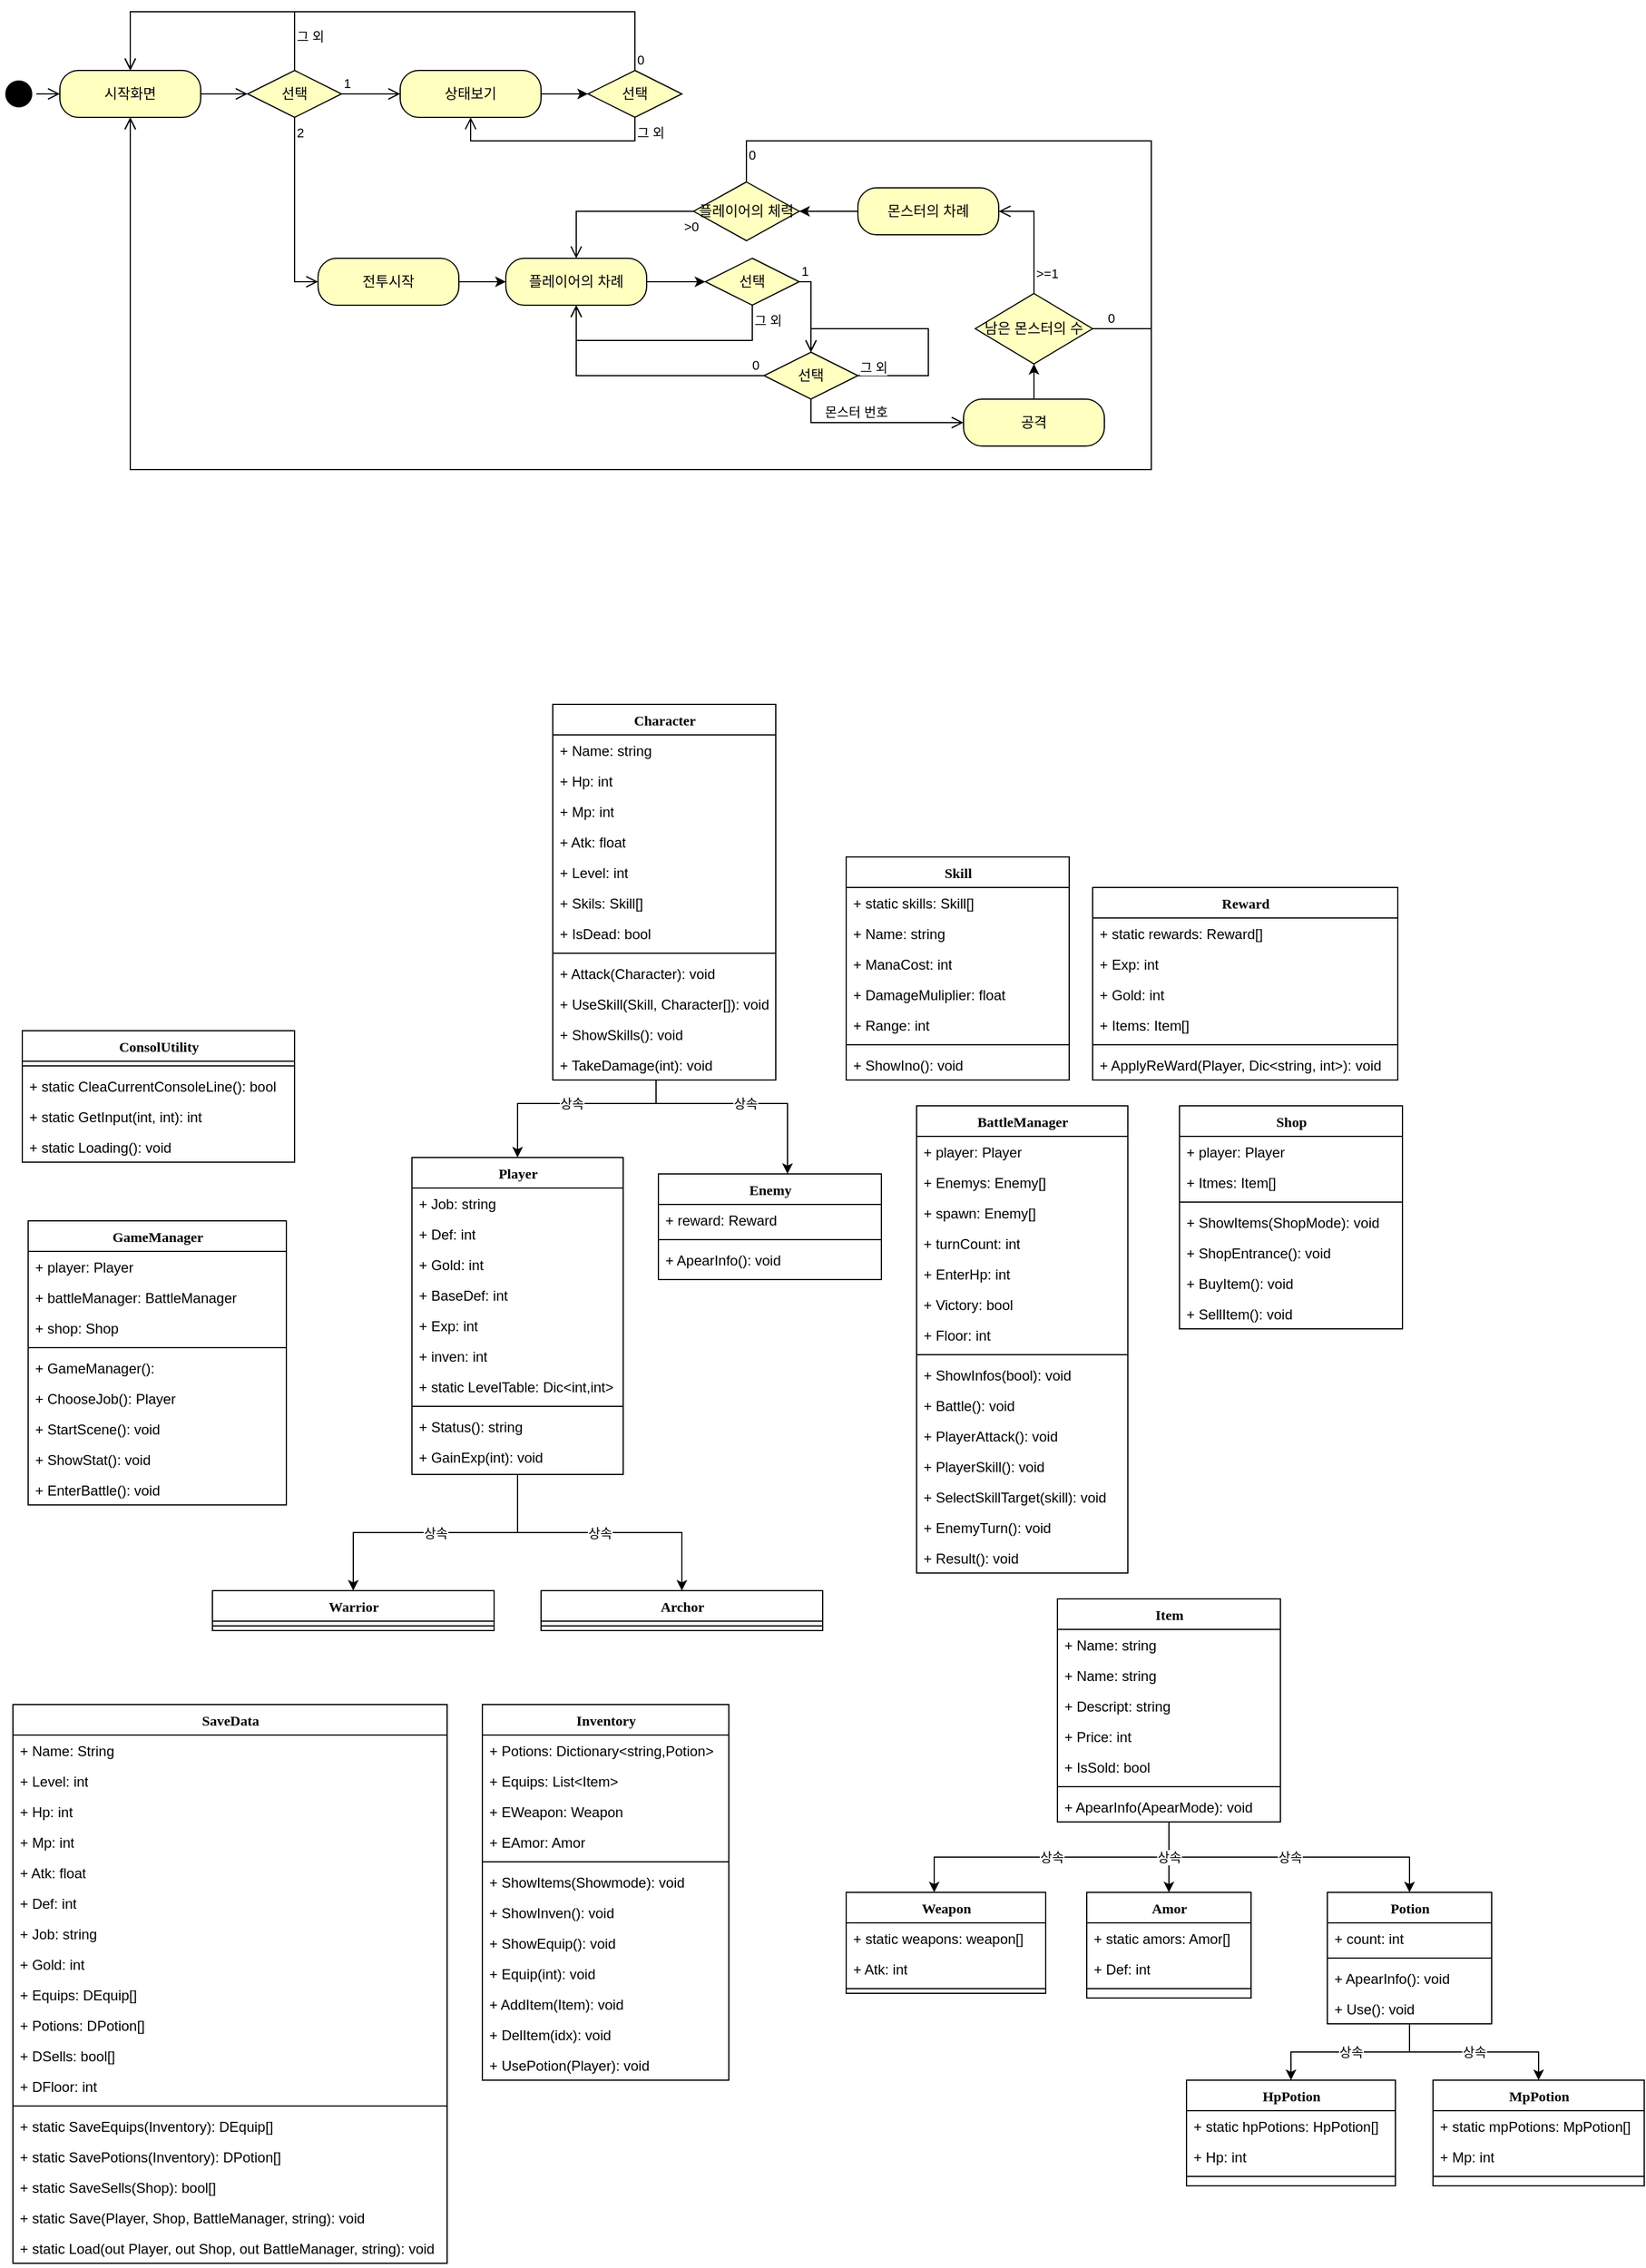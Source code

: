 <mxfile version="26.0.11">
  <diagram name="Page-1" id="6133507b-19e7-1e82-6fc7-422aa6c4b21f">
    <mxGraphModel dx="1674" dy="746" grid="1" gridSize="10" guides="1" tooltips="1" connect="1" arrows="1" fold="1" page="1" pageScale="1" pageWidth="1100" pageHeight="850" background="none" math="0" shadow="0">
      <root>
        <mxCell id="0" />
        <mxCell id="1" parent="0" />
        <mxCell id="78961159f06e98e8-17" value="GameManager" style="swimlane;html=1;fontStyle=1;align=center;verticalAlign=top;childLayout=stackLayout;horizontal=1;startSize=26;horizontalStack=0;resizeParent=1;resizeLast=0;collapsible=1;marginBottom=0;swimlaneFillColor=#ffffff;rounded=0;shadow=0;comic=0;labelBackgroundColor=none;strokeWidth=1;fillColor=none;fontFamily=Verdana;fontSize=12" parent="1" vertex="1">
          <mxGeometry x="53" y="1060" width="220" height="242" as="geometry" />
        </mxCell>
        <mxCell id="78961159f06e98e8-23" value="+ player: Player" style="text;html=1;strokeColor=none;fillColor=none;align=left;verticalAlign=top;spacingLeft=4;spacingRight=4;whiteSpace=wrap;overflow=hidden;rotatable=0;points=[[0,0.5],[1,0.5]];portConstraint=eastwest;" parent="78961159f06e98e8-17" vertex="1">
          <mxGeometry y="26" width="220" height="26" as="geometry" />
        </mxCell>
        <mxCell id="78961159f06e98e8-24" value="+ battleManager: BattleManager" style="text;html=1;strokeColor=none;fillColor=none;align=left;verticalAlign=top;spacingLeft=4;spacingRight=4;whiteSpace=wrap;overflow=hidden;rotatable=0;points=[[0,0.5],[1,0.5]];portConstraint=eastwest;" parent="78961159f06e98e8-17" vertex="1">
          <mxGeometry y="52" width="220" height="26" as="geometry" />
        </mxCell>
        <mxCell id="1UK04wnmi8tRebgMU8z_-28" value="+ shop: Shop" style="text;html=1;strokeColor=none;fillColor=none;align=left;verticalAlign=top;spacingLeft=4;spacingRight=4;whiteSpace=wrap;overflow=hidden;rotatable=0;points=[[0,0.5],[1,0.5]];portConstraint=eastwest;" vertex="1" parent="78961159f06e98e8-17">
          <mxGeometry y="78" width="220" height="26" as="geometry" />
        </mxCell>
        <mxCell id="78961159f06e98e8-19" value="" style="line;html=1;strokeWidth=1;fillColor=none;align=left;verticalAlign=middle;spacingTop=-1;spacingLeft=3;spacingRight=3;rotatable=0;labelPosition=right;points=[];portConstraint=eastwest;" parent="78961159f06e98e8-17" vertex="1">
          <mxGeometry y="104" width="220" height="8" as="geometry" />
        </mxCell>
        <mxCell id="DaEnJyRCswsqZAoSH7f0-14" value="+ GameManager():&lt;div&gt;&lt;br&gt;&lt;/div&gt;" style="text;html=1;strokeColor=none;fillColor=none;align=left;verticalAlign=top;spacingLeft=4;spacingRight=4;whiteSpace=wrap;overflow=hidden;rotatable=0;points=[[0,0.5],[1,0.5]];portConstraint=eastwest;" parent="78961159f06e98e8-17" vertex="1">
          <mxGeometry y="112" width="220" height="26" as="geometry" />
        </mxCell>
        <mxCell id="1UK04wnmi8tRebgMU8z_-29" value="+ ChooseJob(): Player&lt;div&gt;&lt;br&gt;&lt;/div&gt;" style="text;html=1;strokeColor=none;fillColor=none;align=left;verticalAlign=top;spacingLeft=4;spacingRight=4;whiteSpace=wrap;overflow=hidden;rotatable=0;points=[[0,0.5],[1,0.5]];portConstraint=eastwest;" vertex="1" parent="78961159f06e98e8-17">
          <mxGeometry y="138" width="220" height="26" as="geometry" />
        </mxCell>
        <mxCell id="78961159f06e98e8-27" value="+ StartScene(): void&lt;div&gt;&lt;br&gt;&lt;/div&gt;" style="text;html=1;strokeColor=none;fillColor=none;align=left;verticalAlign=top;spacingLeft=4;spacingRight=4;whiteSpace=wrap;overflow=hidden;rotatable=0;points=[[0,0.5],[1,0.5]];portConstraint=eastwest;" parent="78961159f06e98e8-17" vertex="1">
          <mxGeometry y="164" width="220" height="26" as="geometry" />
        </mxCell>
        <mxCell id="AyU_wMXT1xq2niBfQNiT-79" value="+ ShowStat(): void" style="text;html=1;strokeColor=none;fillColor=none;align=left;verticalAlign=top;spacingLeft=4;spacingRight=4;whiteSpace=wrap;overflow=hidden;rotatable=0;points=[[0,0.5],[1,0.5]];portConstraint=eastwest;" parent="78961159f06e98e8-17" vertex="1">
          <mxGeometry y="190" width="220" height="26" as="geometry" />
        </mxCell>
        <mxCell id="AyU_wMXT1xq2niBfQNiT-83" value="+ EnterBattle(): void" style="text;html=1;strokeColor=none;fillColor=none;align=left;verticalAlign=top;spacingLeft=4;spacingRight=4;whiteSpace=wrap;overflow=hidden;rotatable=0;points=[[0,0.5],[1,0.5]];portConstraint=eastwest;" parent="78961159f06e98e8-17" vertex="1">
          <mxGeometry y="216" width="220" height="26" as="geometry" />
        </mxCell>
        <mxCell id="AyU_wMXT1xq2niBfQNiT-2" value="" style="ellipse;html=1;shape=startState;fillColor=#000000;strokeColor=#000000;" parent="1" vertex="1">
          <mxGeometry x="30" y="85" width="30" height="30" as="geometry" />
        </mxCell>
        <mxCell id="AyU_wMXT1xq2niBfQNiT-3" value="" style="edgeStyle=orthogonalEdgeStyle;html=1;verticalAlign=bottom;endArrow=open;endSize=8;strokeColor=#000000;rounded=0;exitX=1;exitY=0.5;exitDx=0;exitDy=0;entryX=0;entryY=0.5;entryDx=0;entryDy=0;" parent="1" source="AyU_wMXT1xq2niBfQNiT-2" target="AyU_wMXT1xq2niBfQNiT-4" edge="1">
          <mxGeometry relative="1" as="geometry">
            <mxPoint x="110" y="95" as="targetPoint" />
          </mxGeometry>
        </mxCell>
        <mxCell id="AyU_wMXT1xq2niBfQNiT-4" value="시작화면" style="rounded=1;whiteSpace=wrap;html=1;arcSize=40;fontColor=#000000;fillColor=#ffffc0;strokeColor=#000000;" parent="1" vertex="1">
          <mxGeometry x="80" y="80" width="120" height="40" as="geometry" />
        </mxCell>
        <mxCell id="AyU_wMXT1xq2niBfQNiT-5" value="" style="edgeStyle=orthogonalEdgeStyle;html=1;verticalAlign=bottom;endArrow=open;endSize=8;strokeColor=#000000;rounded=0;exitX=1;exitY=0.5;exitDx=0;exitDy=0;entryX=0;entryY=0.5;entryDx=0;entryDy=0;" parent="1" source="AyU_wMXT1xq2niBfQNiT-4" target="AyU_wMXT1xq2niBfQNiT-6" edge="1">
          <mxGeometry relative="1" as="geometry">
            <mxPoint x="300" y="100" as="targetPoint" />
          </mxGeometry>
        </mxCell>
        <mxCell id="AyU_wMXT1xq2niBfQNiT-6" value="선택" style="rhombus;whiteSpace=wrap;html=1;fontColor=#000000;fillColor=#ffffc0;strokeColor=#000000;" parent="1" vertex="1">
          <mxGeometry x="240" y="80" width="80" height="40" as="geometry" />
        </mxCell>
        <mxCell id="AyU_wMXT1xq2niBfQNiT-7" value="1" style="edgeStyle=orthogonalEdgeStyle;html=1;align=left;verticalAlign=bottom;endArrow=open;endSize=8;strokeColor=#000000;rounded=0;entryX=0;entryY=0.5;entryDx=0;entryDy=0;" parent="1" source="AyU_wMXT1xq2niBfQNiT-6" target="AyU_wMXT1xq2niBfQNiT-9" edge="1">
          <mxGeometry x="-1" relative="1" as="geometry">
            <mxPoint x="480" y="100" as="targetPoint" />
          </mxGeometry>
        </mxCell>
        <mxCell id="AyU_wMXT1xq2niBfQNiT-8" value="2" style="edgeStyle=orthogonalEdgeStyle;html=1;align=left;verticalAlign=top;endArrow=open;endSize=8;strokeColor=#000000;rounded=0;entryX=0;entryY=0.5;entryDx=0;entryDy=0;" parent="1" source="AyU_wMXT1xq2niBfQNiT-6" target="AyU_wMXT1xq2niBfQNiT-10" edge="1">
          <mxGeometry x="-1" relative="1" as="geometry">
            <mxPoint x="340" y="180" as="targetPoint" />
            <Array as="points">
              <mxPoint x="280" y="260" />
            </Array>
          </mxGeometry>
        </mxCell>
        <mxCell id="AyU_wMXT1xq2niBfQNiT-9" value="상태보기" style="rounded=1;whiteSpace=wrap;html=1;arcSize=40;fontColor=#000000;fillColor=#ffffc0;strokeColor=#000000;" parent="1" vertex="1">
          <mxGeometry x="370" y="80" width="120" height="40" as="geometry" />
        </mxCell>
        <mxCell id="AyU_wMXT1xq2niBfQNiT-16" style="edgeStyle=orthogonalEdgeStyle;rounded=0;orthogonalLoop=1;jettySize=auto;html=1;exitX=1;exitY=0.5;exitDx=0;exitDy=0;strokeColor=#000000;entryX=0;entryY=0.5;entryDx=0;entryDy=0;" parent="1" source="AyU_wMXT1xq2niBfQNiT-10" target="AyU_wMXT1xq2niBfQNiT-43" edge="1">
          <mxGeometry relative="1" as="geometry">
            <mxPoint x="540" y="260" as="targetPoint" />
          </mxGeometry>
        </mxCell>
        <mxCell id="AyU_wMXT1xq2niBfQNiT-10" value="전투시작" style="rounded=1;whiteSpace=wrap;html=1;arcSize=40;fontColor=#000000;fillColor=#ffffc0;strokeColor=#000000;" parent="1" vertex="1">
          <mxGeometry x="300" y="240" width="120" height="40" as="geometry" />
        </mxCell>
        <mxCell id="AyU_wMXT1xq2niBfQNiT-12" value="그 외" style="edgeStyle=orthogonalEdgeStyle;html=1;align=left;verticalAlign=top;endArrow=open;endSize=8;strokeColor=#000000;rounded=0;entryX=0.5;entryY=0;entryDx=0;entryDy=0;exitX=0.5;exitY=0;exitDx=0;exitDy=0;" parent="1" source="AyU_wMXT1xq2niBfQNiT-6" target="AyU_wMXT1xq2niBfQNiT-4" edge="1">
          <mxGeometry x="-0.647" relative="1" as="geometry">
            <mxPoint x="380" y="250" as="targetPoint" />
            <mxPoint x="260" y="180" as="sourcePoint" />
            <Array as="points">
              <mxPoint x="280" y="30" />
              <mxPoint x="140" y="30" />
            </Array>
            <mxPoint as="offset" />
          </mxGeometry>
        </mxCell>
        <mxCell id="AyU_wMXT1xq2niBfQNiT-13" value="선택" style="rhombus;whiteSpace=wrap;html=1;fontColor=#000000;fillColor=#ffffc0;strokeColor=#000000;" parent="1" vertex="1">
          <mxGeometry x="630" y="240" width="80" height="40" as="geometry" />
        </mxCell>
        <mxCell id="AyU_wMXT1xq2niBfQNiT-14" value="1" style="edgeStyle=orthogonalEdgeStyle;html=1;align=left;verticalAlign=bottom;endArrow=open;endSize=8;strokeColor=#000000;rounded=0;entryX=0.5;entryY=0;entryDx=0;entryDy=0;exitX=1;exitY=0.5;exitDx=0;exitDy=0;" parent="1" source="AyU_wMXT1xq2niBfQNiT-13" target="AyU_wMXT1xq2niBfQNiT-23" edge="1">
          <mxGeometry x="-1" relative="1" as="geometry">
            <mxPoint x="730" y="270" as="targetPoint" />
            <Array as="points">
              <mxPoint x="720" y="260" />
            </Array>
          </mxGeometry>
        </mxCell>
        <mxCell id="AyU_wMXT1xq2niBfQNiT-15" value="그 외" style="edgeStyle=orthogonalEdgeStyle;html=1;align=left;verticalAlign=top;endArrow=open;endSize=8;strokeColor=#000000;rounded=0;entryX=0.5;entryY=1;entryDx=0;entryDy=0;exitX=0.5;exitY=1;exitDx=0;exitDy=0;" parent="1" source="AyU_wMXT1xq2niBfQNiT-13" target="AyU_wMXT1xq2niBfQNiT-43" edge="1">
          <mxGeometry x="-1" relative="1" as="geometry">
            <mxPoint x="640" y="360" as="targetPoint" />
            <mxPoint x="690" y="290" as="sourcePoint" />
            <Array as="points">
              <mxPoint x="670" y="310" />
              <mxPoint x="520" y="310" />
            </Array>
          </mxGeometry>
        </mxCell>
        <mxCell id="AyU_wMXT1xq2niBfQNiT-17" value="선택" style="rhombus;whiteSpace=wrap;html=1;fontColor=#000000;fillColor=#ffffc0;strokeColor=#000000;" parent="1" vertex="1">
          <mxGeometry x="530" y="80" width="80" height="40" as="geometry" />
        </mxCell>
        <mxCell id="AyU_wMXT1xq2niBfQNiT-18" value="0" style="edgeStyle=orthogonalEdgeStyle;html=1;align=left;verticalAlign=bottom;endArrow=open;endSize=8;strokeColor=#000000;rounded=0;entryX=0.5;entryY=0;entryDx=0;entryDy=0;exitX=0.5;exitY=0;exitDx=0;exitDy=0;" parent="1" source="AyU_wMXT1xq2niBfQNiT-17" target="AyU_wMXT1xq2niBfQNiT-4" edge="1">
          <mxGeometry x="-1" relative="1" as="geometry">
            <mxPoint x="720" y="70" as="targetPoint" />
            <Array as="points">
              <mxPoint x="570" y="30" />
              <mxPoint x="140" y="30" />
            </Array>
          </mxGeometry>
        </mxCell>
        <mxCell id="AyU_wMXT1xq2niBfQNiT-19" value="그 외" style="edgeStyle=orthogonalEdgeStyle;html=1;align=left;verticalAlign=top;endArrow=open;endSize=8;strokeColor=#000000;rounded=0;entryX=0.5;entryY=1;entryDx=0;entryDy=0;exitX=0.5;exitY=1;exitDx=0;exitDy=0;" parent="1" source="AyU_wMXT1xq2niBfQNiT-17" target="AyU_wMXT1xq2niBfQNiT-9" edge="1">
          <mxGeometry x="-1" relative="1" as="geometry">
            <mxPoint x="580" y="150" as="targetPoint" />
            <Array as="points">
              <mxPoint x="570" y="140" />
              <mxPoint x="430" y="140" />
            </Array>
          </mxGeometry>
        </mxCell>
        <mxCell id="AyU_wMXT1xq2niBfQNiT-20" style="edgeStyle=orthogonalEdgeStyle;rounded=0;orthogonalLoop=1;jettySize=auto;html=1;strokeColor=#000000;exitX=1;exitY=0.5;exitDx=0;exitDy=0;entryX=0;entryY=0.5;entryDx=0;entryDy=0;" parent="1" source="AyU_wMXT1xq2niBfQNiT-9" target="AyU_wMXT1xq2niBfQNiT-17" edge="1">
          <mxGeometry relative="1" as="geometry">
            <mxPoint x="490" y="99.5" as="sourcePoint" />
            <mxPoint x="550" y="80" as="targetPoint" />
            <Array as="points" />
          </mxGeometry>
        </mxCell>
        <mxCell id="AyU_wMXT1xq2niBfQNiT-23" value="선택" style="rhombus;whiteSpace=wrap;html=1;fontColor=#000000;fillColor=#ffffc0;strokeColor=#000000;" parent="1" vertex="1">
          <mxGeometry x="680" y="320" width="80" height="40" as="geometry" />
        </mxCell>
        <mxCell id="AyU_wMXT1xq2niBfQNiT-28" value="그 외" style="edgeStyle=orthogonalEdgeStyle;html=1;align=left;verticalAlign=top;endArrow=open;endSize=8;strokeColor=#000000;rounded=0;entryX=0.5;entryY=0;entryDx=0;entryDy=0;exitX=1;exitY=0.5;exitDx=0;exitDy=0;" parent="1" source="AyU_wMXT1xq2niBfQNiT-23" target="AyU_wMXT1xq2niBfQNiT-23" edge="1">
          <mxGeometry x="-1" y="20" relative="1" as="geometry">
            <mxPoint x="780" y="260" as="targetPoint" />
            <mxPoint x="790" y="410" as="sourcePoint" />
            <Array as="points">
              <mxPoint x="820" y="340" />
              <mxPoint x="820" y="300" />
              <mxPoint x="720" y="300" />
            </Array>
            <mxPoint as="offset" />
          </mxGeometry>
        </mxCell>
        <mxCell id="AyU_wMXT1xq2niBfQNiT-29" value="0" style="edgeStyle=orthogonalEdgeStyle;html=1;align=left;verticalAlign=bottom;endArrow=open;endSize=8;strokeColor=#000000;rounded=0;exitX=0;exitY=0.5;exitDx=0;exitDy=0;entryX=0.5;entryY=1;entryDx=0;entryDy=0;" parent="1" source="AyU_wMXT1xq2niBfQNiT-23" target="AyU_wMXT1xq2niBfQNiT-43" edge="1">
          <mxGeometry x="-0.886" relative="1" as="geometry">
            <mxPoint x="430" y="350" as="targetPoint" />
            <mxPoint x="620" y="270" as="sourcePoint" />
            <mxPoint as="offset" />
          </mxGeometry>
        </mxCell>
        <mxCell id="AyU_wMXT1xq2niBfQNiT-30" value="몬스터 번호" style="edgeStyle=orthogonalEdgeStyle;html=1;align=left;verticalAlign=bottom;endArrow=open;endSize=8;strokeColor=#000000;rounded=0;exitX=0.5;exitY=1;exitDx=0;exitDy=0;entryX=0;entryY=0.5;entryDx=0;entryDy=0;" parent="1" source="AyU_wMXT1xq2niBfQNiT-23" target="AyU_wMXT1xq2niBfQNiT-31" edge="1">
          <mxGeometry x="-0.602" relative="1" as="geometry">
            <mxPoint x="780" y="450" as="targetPoint" />
            <mxPoint x="705" y="450" as="sourcePoint" />
            <mxPoint as="offset" />
          </mxGeometry>
        </mxCell>
        <mxCell id="AyU_wMXT1xq2niBfQNiT-31" value="공격" style="rounded=1;whiteSpace=wrap;html=1;arcSize=40;fontColor=#000000;fillColor=#ffffc0;strokeColor=#000000;" parent="1" vertex="1">
          <mxGeometry x="850" y="360" width="120" height="40" as="geometry" />
        </mxCell>
        <mxCell id="AyU_wMXT1xq2niBfQNiT-33" value="남은 몬스터의 수" style="rhombus;whiteSpace=wrap;html=1;fontColor=#000000;fillColor=#ffffc0;strokeColor=#000000;" parent="1" vertex="1">
          <mxGeometry x="860" y="270" width="100" height="60" as="geometry" />
        </mxCell>
        <mxCell id="AyU_wMXT1xq2niBfQNiT-39" value="0" style="edgeStyle=orthogonalEdgeStyle;html=1;align=left;verticalAlign=bottom;endArrow=open;endSize=8;strokeColor=#000000;rounded=0;exitX=1;exitY=0.5;exitDx=0;exitDy=0;entryX=0.5;entryY=1;entryDx=0;entryDy=0;" parent="1" source="AyU_wMXT1xq2niBfQNiT-33" target="AyU_wMXT1xq2niBfQNiT-4" edge="1">
          <mxGeometry x="-0.984" relative="1" as="geometry">
            <mxPoint x="390" y="360" as="targetPoint" />
            <mxPoint x="810" y="130" as="sourcePoint" />
            <mxPoint as="offset" />
            <Array as="points">
              <mxPoint x="1010" y="300" />
              <mxPoint x="1010" y="420" />
              <mxPoint x="140" y="420" />
            </Array>
          </mxGeometry>
        </mxCell>
        <mxCell id="AyU_wMXT1xq2niBfQNiT-40" style="edgeStyle=orthogonalEdgeStyle;rounded=0;orthogonalLoop=1;jettySize=auto;html=1;exitX=0.5;exitY=0;exitDx=0;exitDy=0;entryX=0.5;entryY=1;entryDx=0;entryDy=0;strokeColor=#000000;" parent="1" source="AyU_wMXT1xq2niBfQNiT-31" target="AyU_wMXT1xq2niBfQNiT-33" edge="1">
          <mxGeometry relative="1" as="geometry">
            <mxPoint x="730" y="290" as="sourcePoint" />
            <mxPoint x="730" y="330" as="targetPoint" />
          </mxGeometry>
        </mxCell>
        <mxCell id="AyU_wMXT1xq2niBfQNiT-42" value="&amp;gt;=1" style="edgeStyle=orthogonalEdgeStyle;html=1;align=left;verticalAlign=top;endArrow=open;endSize=8;strokeColor=#000000;rounded=0;entryX=1;entryY=0.5;entryDx=0;entryDy=0;exitX=0.5;exitY=0;exitDx=0;exitDy=0;" parent="1" source="AyU_wMXT1xq2niBfQNiT-33" target="AyU_wMXT1xq2niBfQNiT-45" edge="1">
          <mxGeometry x="-0.4" relative="1" as="geometry">
            <mxPoint x="720" y="240" as="targetPoint" />
            <mxPoint x="770" y="350" as="sourcePoint" />
            <Array as="points">
              <mxPoint x="910" y="200" />
            </Array>
            <mxPoint as="offset" />
          </mxGeometry>
        </mxCell>
        <mxCell id="AyU_wMXT1xq2niBfQNiT-43" value="플레이어의 차례" style="rounded=1;whiteSpace=wrap;html=1;arcSize=40;fontColor=#000000;fillColor=#ffffc0;strokeColor=#000000;" parent="1" vertex="1">
          <mxGeometry x="460" y="240" width="120" height="40" as="geometry" />
        </mxCell>
        <mxCell id="AyU_wMXT1xq2niBfQNiT-44" style="edgeStyle=orthogonalEdgeStyle;rounded=0;orthogonalLoop=1;jettySize=auto;html=1;exitX=1;exitY=0.5;exitDx=0;exitDy=0;entryX=0;entryY=0.5;entryDx=0;entryDy=0;strokeColor=#000000;" parent="1" source="AyU_wMXT1xq2niBfQNiT-43" target="AyU_wMXT1xq2niBfQNiT-13" edge="1">
          <mxGeometry relative="1" as="geometry">
            <mxPoint x="920" y="370" as="sourcePoint" />
            <mxPoint x="920" y="340" as="targetPoint" />
          </mxGeometry>
        </mxCell>
        <mxCell id="AyU_wMXT1xq2niBfQNiT-45" value="몬스터의 차례" style="rounded=1;whiteSpace=wrap;html=1;arcSize=40;fontColor=#000000;fillColor=#ffffc0;strokeColor=#000000;" parent="1" vertex="1">
          <mxGeometry x="760" y="180" width="120" height="40" as="geometry" />
        </mxCell>
        <mxCell id="AyU_wMXT1xq2niBfQNiT-46" value="플레이어의 체력" style="rhombus;whiteSpace=wrap;html=1;fontColor=#000000;fillColor=#ffffc0;strokeColor=#000000;" parent="1" vertex="1">
          <mxGeometry x="620" y="175" width="90" height="50" as="geometry" />
        </mxCell>
        <mxCell id="AyU_wMXT1xq2niBfQNiT-47" value="&amp;gt;0" style="edgeStyle=orthogonalEdgeStyle;html=1;align=left;verticalAlign=top;endArrow=open;endSize=8;strokeColor=#000000;rounded=0;exitX=0;exitY=0.5;exitDx=0;exitDy=0;entryX=0.5;entryY=0;entryDx=0;entryDy=0;" parent="1" source="AyU_wMXT1xq2niBfQNiT-46" target="AyU_wMXT1xq2niBfQNiT-43" edge="1">
          <mxGeometry x="-0.857" relative="1" as="geometry">
            <mxPoint x="510" y="220" as="targetPoint" />
            <mxPoint x="590" y="235" as="sourcePoint" />
            <Array as="points">
              <mxPoint x="520" y="200" />
            </Array>
            <mxPoint as="offset" />
          </mxGeometry>
        </mxCell>
        <mxCell id="AyU_wMXT1xq2niBfQNiT-49" style="edgeStyle=orthogonalEdgeStyle;rounded=0;orthogonalLoop=1;jettySize=auto;html=1;exitX=0;exitY=0.5;exitDx=0;exitDy=0;strokeColor=#000000;entryX=1;entryY=0.5;entryDx=0;entryDy=0;" parent="1" source="AyU_wMXT1xq2niBfQNiT-45" target="AyU_wMXT1xq2niBfQNiT-46" edge="1">
          <mxGeometry relative="1" as="geometry">
            <mxPoint x="590" y="270" as="sourcePoint" />
            <mxPoint x="760" y="130" as="targetPoint" />
          </mxGeometry>
        </mxCell>
        <mxCell id="AyU_wMXT1xq2niBfQNiT-50" value="0" style="edgeStyle=orthogonalEdgeStyle;html=1;align=left;verticalAlign=bottom;endArrow=open;endSize=8;strokeColor=#000000;rounded=0;exitX=0.5;exitY=0;exitDx=0;exitDy=0;entryX=0.5;entryY=1;entryDx=0;entryDy=0;" parent="1" source="AyU_wMXT1xq2niBfQNiT-46" target="AyU_wMXT1xq2niBfQNiT-4" edge="1">
          <mxGeometry x="-0.984" relative="1" as="geometry">
            <mxPoint x="150" y="130" as="targetPoint" />
            <mxPoint x="970" y="310" as="sourcePoint" />
            <mxPoint as="offset" />
            <Array as="points">
              <mxPoint x="665" y="140" />
              <mxPoint x="1010" y="140" />
              <mxPoint x="1010" y="420" />
              <mxPoint x="140" y="420" />
            </Array>
          </mxGeometry>
        </mxCell>
        <mxCell id="DaEnJyRCswsqZAoSH7f0-33" value="상속" style="edgeStyle=orthogonalEdgeStyle;rounded=0;orthogonalLoop=1;jettySize=auto;html=1;exitX=0.5;exitY=1;exitDx=0;exitDy=0;" parent="1" source="AyU_wMXT1xq2niBfQNiT-51" target="DaEnJyRCswsqZAoSH7f0-26" edge="1">
          <mxGeometry relative="1" as="geometry" />
        </mxCell>
        <mxCell id="DaEnJyRCswsqZAoSH7f0-37" value="상속" style="edgeStyle=orthogonalEdgeStyle;rounded=0;orthogonalLoop=1;jettySize=auto;html=1;" parent="1" source="AyU_wMXT1xq2niBfQNiT-51" target="DaEnJyRCswsqZAoSH7f0-34" edge="1">
          <mxGeometry relative="1" as="geometry" />
        </mxCell>
        <mxCell id="AyU_wMXT1xq2niBfQNiT-51" value="Player" style="swimlane;html=1;fontStyle=1;align=center;verticalAlign=top;childLayout=stackLayout;horizontal=1;startSize=26;horizontalStack=0;resizeParent=1;resizeLast=0;collapsible=1;marginBottom=0;swimlaneFillColor=#ffffff;rounded=0;shadow=0;comic=0;labelBackgroundColor=none;strokeWidth=1;fillColor=none;fontFamily=Verdana;fontSize=12" parent="1" vertex="1">
          <mxGeometry x="380" y="1006" width="180" height="270" as="geometry" />
        </mxCell>
        <mxCell id="AyU_wMXT1xq2niBfQNiT-85" value="+ Job: string" style="text;html=1;strokeColor=none;fillColor=none;align=left;verticalAlign=top;spacingLeft=4;spacingRight=4;whiteSpace=wrap;overflow=hidden;rotatable=0;points=[[0,0.5],[1,0.5]];portConstraint=eastwest;" parent="AyU_wMXT1xq2niBfQNiT-51" vertex="1">
          <mxGeometry y="26" width="180" height="26" as="geometry" />
        </mxCell>
        <mxCell id="AyU_wMXT1xq2niBfQNiT-67" value="+ Def: int" style="text;html=1;strokeColor=none;fillColor=none;align=left;verticalAlign=top;spacingLeft=4;spacingRight=4;whiteSpace=wrap;overflow=hidden;rotatable=0;points=[[0,0.5],[1,0.5]];portConstraint=eastwest;" parent="AyU_wMXT1xq2niBfQNiT-51" vertex="1">
          <mxGeometry y="52" width="180" height="26" as="geometry" />
        </mxCell>
        <mxCell id="AyU_wMXT1xq2niBfQNiT-69" value="+ Gold: int" style="text;html=1;strokeColor=none;fillColor=none;align=left;verticalAlign=top;spacingLeft=4;spacingRight=4;whiteSpace=wrap;overflow=hidden;rotatable=0;points=[[0,0.5],[1,0.5]];portConstraint=eastwest;" parent="AyU_wMXT1xq2niBfQNiT-51" vertex="1">
          <mxGeometry y="78" width="180" height="26" as="geometry" />
        </mxCell>
        <mxCell id="1UK04wnmi8tRebgMU8z_-5" value="+ BaseDef: int" style="text;html=1;strokeColor=none;fillColor=none;align=left;verticalAlign=top;spacingLeft=4;spacingRight=4;whiteSpace=wrap;overflow=hidden;rotatable=0;points=[[0,0.5],[1,0.5]];portConstraint=eastwest;" vertex="1" parent="AyU_wMXT1xq2niBfQNiT-51">
          <mxGeometry y="104" width="180" height="26" as="geometry" />
        </mxCell>
        <mxCell id="1UK04wnmi8tRebgMU8z_-6" value="+ Exp: int" style="text;html=1;strokeColor=none;fillColor=none;align=left;verticalAlign=top;spacingLeft=4;spacingRight=4;whiteSpace=wrap;overflow=hidden;rotatable=0;points=[[0,0.5],[1,0.5]];portConstraint=eastwest;" vertex="1" parent="AyU_wMXT1xq2niBfQNiT-51">
          <mxGeometry y="130" width="180" height="26" as="geometry" />
        </mxCell>
        <mxCell id="1UK04wnmi8tRebgMU8z_-7" value="+ inven: int" style="text;html=1;strokeColor=none;fillColor=none;align=left;verticalAlign=top;spacingLeft=4;spacingRight=4;whiteSpace=wrap;overflow=hidden;rotatable=0;points=[[0,0.5],[1,0.5]];portConstraint=eastwest;" vertex="1" parent="AyU_wMXT1xq2niBfQNiT-51">
          <mxGeometry y="156" width="180" height="26" as="geometry" />
        </mxCell>
        <mxCell id="1UK04wnmi8tRebgMU8z_-9" value="+ static LevelTable: Dic&amp;lt;int,int&amp;gt;" style="text;html=1;strokeColor=none;fillColor=none;align=left;verticalAlign=top;spacingLeft=4;spacingRight=4;whiteSpace=wrap;overflow=hidden;rotatable=0;points=[[0,0.5],[1,0.5]];portConstraint=eastwest;" vertex="1" parent="AyU_wMXT1xq2niBfQNiT-51">
          <mxGeometry y="182" width="180" height="26" as="geometry" />
        </mxCell>
        <mxCell id="AyU_wMXT1xq2niBfQNiT-54" value="" style="line;html=1;strokeWidth=1;fillColor=none;align=left;verticalAlign=middle;spacingTop=-1;spacingLeft=3;spacingRight=3;rotatable=0;labelPosition=right;points=[];portConstraint=eastwest;" parent="AyU_wMXT1xq2niBfQNiT-51" vertex="1">
          <mxGeometry y="208" width="180" height="8" as="geometry" />
        </mxCell>
        <mxCell id="AyU_wMXT1xq2niBfQNiT-70" value="+ Status(): string" style="text;html=1;strokeColor=none;fillColor=none;align=left;verticalAlign=top;spacingLeft=4;spacingRight=4;whiteSpace=wrap;overflow=hidden;rotatable=0;points=[[0,0.5],[1,0.5]];portConstraint=eastwest;" parent="AyU_wMXT1xq2niBfQNiT-51" vertex="1">
          <mxGeometry y="216" width="180" height="26" as="geometry" />
        </mxCell>
        <mxCell id="1UK04wnmi8tRebgMU8z_-8" value="+ GainExp(int): void" style="text;html=1;strokeColor=none;fillColor=none;align=left;verticalAlign=top;spacingLeft=4;spacingRight=4;whiteSpace=wrap;overflow=hidden;rotatable=0;points=[[0,0.5],[1,0.5]];portConstraint=eastwest;" vertex="1" parent="AyU_wMXT1xq2niBfQNiT-51">
          <mxGeometry y="242" width="180" height="26" as="geometry" />
        </mxCell>
        <mxCell id="AyU_wMXT1xq2niBfQNiT-56" value="Enemy" style="swimlane;html=1;fontStyle=1;align=center;verticalAlign=top;childLayout=stackLayout;horizontal=1;startSize=26;horizontalStack=0;resizeParent=1;resizeLast=0;collapsible=1;marginBottom=0;swimlaneFillColor=#ffffff;rounded=0;shadow=0;comic=0;labelBackgroundColor=none;strokeWidth=1;fillColor=none;fontFamily=Verdana;fontSize=12" parent="1" vertex="1">
          <mxGeometry x="590" y="1020" width="190" height="90" as="geometry" />
        </mxCell>
        <mxCell id="1UK04wnmi8tRebgMU8z_-4" value="+ reward: Reward" style="text;html=1;strokeColor=none;fillColor=none;align=left;verticalAlign=top;spacingLeft=4;spacingRight=4;whiteSpace=wrap;overflow=hidden;rotatable=0;points=[[0,0.5],[1,0.5]];portConstraint=eastwest;" vertex="1" parent="AyU_wMXT1xq2niBfQNiT-56">
          <mxGeometry y="26" width="190" height="26" as="geometry" />
        </mxCell>
        <mxCell id="AyU_wMXT1xq2niBfQNiT-59" value="" style="line;html=1;strokeWidth=1;fillColor=none;align=left;verticalAlign=middle;spacingTop=-1;spacingLeft=3;spacingRight=3;rotatable=0;labelPosition=right;points=[];portConstraint=eastwest;" parent="AyU_wMXT1xq2niBfQNiT-56" vertex="1">
          <mxGeometry y="52" width="190" height="8" as="geometry" />
        </mxCell>
        <mxCell id="AyU_wMXT1xq2niBfQNiT-81" value="+ ApearInfo(): void" style="text;html=1;strokeColor=none;fillColor=none;align=left;verticalAlign=top;spacingLeft=4;spacingRight=4;whiteSpace=wrap;overflow=hidden;rotatable=0;points=[[0,0.5],[1,0.5]];portConstraint=eastwest;" parent="AyU_wMXT1xq2niBfQNiT-56" vertex="1">
          <mxGeometry y="60" width="190" height="26" as="geometry" />
        </mxCell>
        <mxCell id="AyU_wMXT1xq2niBfQNiT-61" value="BattleManager" style="swimlane;html=1;fontStyle=1;align=center;verticalAlign=top;childLayout=stackLayout;horizontal=1;startSize=26;horizontalStack=0;resizeParent=1;resizeLast=0;collapsible=1;marginBottom=0;swimlaneFillColor=#ffffff;rounded=0;shadow=0;comic=0;labelBackgroundColor=none;strokeWidth=1;fillColor=none;fontFamily=Verdana;fontSize=12" parent="1" vertex="1">
          <mxGeometry x="810" y="962" width="180" height="398" as="geometry" />
        </mxCell>
        <mxCell id="qiozMLF_C0ekaaIYpALp-2" value="+ player: Player" style="text;html=1;strokeColor=none;fillColor=none;align=left;verticalAlign=top;spacingLeft=4;spacingRight=4;whiteSpace=wrap;overflow=hidden;rotatable=0;points=[[0,0.5],[1,0.5]];portConstraint=eastwest;" parent="AyU_wMXT1xq2niBfQNiT-61" vertex="1">
          <mxGeometry y="26" width="180" height="26" as="geometry" />
        </mxCell>
        <mxCell id="AyU_wMXT1xq2niBfQNiT-63" value="+ Enemys: Enemy[]" style="text;html=1;strokeColor=none;fillColor=none;align=left;verticalAlign=top;spacingLeft=4;spacingRight=4;whiteSpace=wrap;overflow=hidden;rotatable=0;points=[[0,0.5],[1,0.5]];portConstraint=eastwest;" parent="AyU_wMXT1xq2niBfQNiT-61" vertex="1">
          <mxGeometry y="52" width="180" height="26" as="geometry" />
        </mxCell>
        <mxCell id="1UK04wnmi8tRebgMU8z_-15" value="+ spawn: Enemy[]" style="text;html=1;strokeColor=none;fillColor=none;align=left;verticalAlign=top;spacingLeft=4;spacingRight=4;whiteSpace=wrap;overflow=hidden;rotatable=0;points=[[0,0.5],[1,0.5]];portConstraint=eastwest;" vertex="1" parent="AyU_wMXT1xq2niBfQNiT-61">
          <mxGeometry y="78" width="180" height="26" as="geometry" />
        </mxCell>
        <mxCell id="1UK04wnmi8tRebgMU8z_-16" value="+ turnCount: int" style="text;html=1;strokeColor=none;fillColor=none;align=left;verticalAlign=top;spacingLeft=4;spacingRight=4;whiteSpace=wrap;overflow=hidden;rotatable=0;points=[[0,0.5],[1,0.5]];portConstraint=eastwest;" vertex="1" parent="AyU_wMXT1xq2niBfQNiT-61">
          <mxGeometry y="104" width="180" height="26" as="geometry" />
        </mxCell>
        <mxCell id="1UK04wnmi8tRebgMU8z_-17" value="+ EnterHp: int" style="text;html=1;strokeColor=none;fillColor=none;align=left;verticalAlign=top;spacingLeft=4;spacingRight=4;whiteSpace=wrap;overflow=hidden;rotatable=0;points=[[0,0.5],[1,0.5]];portConstraint=eastwest;" vertex="1" parent="AyU_wMXT1xq2niBfQNiT-61">
          <mxGeometry y="130" width="180" height="26" as="geometry" />
        </mxCell>
        <mxCell id="AyU_wMXT1xq2niBfQNiT-62" value="+ Victory: bool" style="text;html=1;strokeColor=none;fillColor=none;align=left;verticalAlign=top;spacingLeft=4;spacingRight=4;whiteSpace=wrap;overflow=hidden;rotatable=0;points=[[0,0.5],[1,0.5]];portConstraint=eastwest;" parent="AyU_wMXT1xq2niBfQNiT-61" vertex="1">
          <mxGeometry y="156" width="180" height="26" as="geometry" />
        </mxCell>
        <mxCell id="1UK04wnmi8tRebgMU8z_-18" value="+ Floor: int" style="text;html=1;strokeColor=none;fillColor=none;align=left;verticalAlign=top;spacingLeft=4;spacingRight=4;whiteSpace=wrap;overflow=hidden;rotatable=0;points=[[0,0.5],[1,0.5]];portConstraint=eastwest;" vertex="1" parent="AyU_wMXT1xq2niBfQNiT-61">
          <mxGeometry y="182" width="180" height="26" as="geometry" />
        </mxCell>
        <mxCell id="AyU_wMXT1xq2niBfQNiT-64" value="" style="line;html=1;strokeWidth=1;fillColor=none;align=left;verticalAlign=middle;spacingTop=-1;spacingLeft=3;spacingRight=3;rotatable=0;labelPosition=right;points=[];portConstraint=eastwest;" parent="AyU_wMXT1xq2niBfQNiT-61" vertex="1">
          <mxGeometry y="208" width="180" height="8" as="geometry" />
        </mxCell>
        <mxCell id="1UK04wnmi8tRebgMU8z_-20" value="+ ShowInfos(bool): void" style="text;html=1;strokeColor=none;fillColor=none;align=left;verticalAlign=top;spacingLeft=4;spacingRight=4;whiteSpace=wrap;overflow=hidden;rotatable=0;points=[[0,0.5],[1,0.5]];portConstraint=eastwest;" vertex="1" parent="AyU_wMXT1xq2niBfQNiT-61">
          <mxGeometry y="216" width="180" height="26" as="geometry" />
        </mxCell>
        <mxCell id="1UK04wnmi8tRebgMU8z_-21" value="+ Battle(): void" style="text;html=1;strokeColor=none;fillColor=none;align=left;verticalAlign=top;spacingLeft=4;spacingRight=4;whiteSpace=wrap;overflow=hidden;rotatable=0;points=[[0,0.5],[1,0.5]];portConstraint=eastwest;" vertex="1" parent="AyU_wMXT1xq2niBfQNiT-61">
          <mxGeometry y="242" width="180" height="26" as="geometry" />
        </mxCell>
        <mxCell id="1UK04wnmi8tRebgMU8z_-22" value="+ PlayerAttack(): void" style="text;html=1;strokeColor=none;fillColor=none;align=left;verticalAlign=top;spacingLeft=4;spacingRight=4;whiteSpace=wrap;overflow=hidden;rotatable=0;points=[[0,0.5],[1,0.5]];portConstraint=eastwest;" vertex="1" parent="AyU_wMXT1xq2niBfQNiT-61">
          <mxGeometry y="268" width="180" height="26" as="geometry" />
        </mxCell>
        <mxCell id="1UK04wnmi8tRebgMU8z_-23" value="+ PlayerSkill(): void" style="text;html=1;strokeColor=none;fillColor=none;align=left;verticalAlign=top;spacingLeft=4;spacingRight=4;whiteSpace=wrap;overflow=hidden;rotatable=0;points=[[0,0.5],[1,0.5]];portConstraint=eastwest;" vertex="1" parent="AyU_wMXT1xq2niBfQNiT-61">
          <mxGeometry y="294" width="180" height="26" as="geometry" />
        </mxCell>
        <mxCell id="1UK04wnmi8tRebgMU8z_-24" value="+ SelectSkillTarget(skill): void" style="text;html=1;strokeColor=none;fillColor=none;align=left;verticalAlign=top;spacingLeft=4;spacingRight=4;whiteSpace=wrap;overflow=hidden;rotatable=0;points=[[0,0.5],[1,0.5]];portConstraint=eastwest;" vertex="1" parent="AyU_wMXT1xq2niBfQNiT-61">
          <mxGeometry y="320" width="180" height="26" as="geometry" />
        </mxCell>
        <mxCell id="1UK04wnmi8tRebgMU8z_-25" value="+ EnemyTurn(): void" style="text;html=1;strokeColor=none;fillColor=none;align=left;verticalAlign=top;spacingLeft=4;spacingRight=4;whiteSpace=wrap;overflow=hidden;rotatable=0;points=[[0,0.5],[1,0.5]];portConstraint=eastwest;" vertex="1" parent="AyU_wMXT1xq2niBfQNiT-61">
          <mxGeometry y="346" width="180" height="26" as="geometry" />
        </mxCell>
        <mxCell id="1UK04wnmi8tRebgMU8z_-26" value="+ Result(): void" style="text;html=1;strokeColor=none;fillColor=none;align=left;verticalAlign=top;spacingLeft=4;spacingRight=4;whiteSpace=wrap;overflow=hidden;rotatable=0;points=[[0,0.5],[1,0.5]];portConstraint=eastwest;" vertex="1" parent="AyU_wMXT1xq2niBfQNiT-61">
          <mxGeometry y="372" width="180" height="26" as="geometry" />
        </mxCell>
        <mxCell id="DaEnJyRCswsqZAoSH7f0-1" value="Character" style="swimlane;html=1;fontStyle=1;align=center;verticalAlign=top;childLayout=stackLayout;horizontal=1;startSize=26;horizontalStack=0;resizeParent=1;resizeLast=0;collapsible=1;marginBottom=0;swimlaneFillColor=#ffffff;rounded=0;shadow=0;comic=0;labelBackgroundColor=none;strokeWidth=1;fillColor=none;fontFamily=Verdana;fontSize=12" parent="1" vertex="1">
          <mxGeometry x="500" y="620" width="190" height="320" as="geometry" />
        </mxCell>
        <mxCell id="DaEnJyRCswsqZAoSH7f0-2" value="+ Name: string" style="text;html=1;strokeColor=none;fillColor=none;align=left;verticalAlign=top;spacingLeft=4;spacingRight=4;whiteSpace=wrap;overflow=hidden;rotatable=0;points=[[0,0.5],[1,0.5]];portConstraint=eastwest;" parent="DaEnJyRCswsqZAoSH7f0-1" vertex="1">
          <mxGeometry y="26" width="190" height="26" as="geometry" />
        </mxCell>
        <mxCell id="DaEnJyRCswsqZAoSH7f0-3" value="+ Hp: int" style="text;html=1;strokeColor=none;fillColor=none;align=left;verticalAlign=top;spacingLeft=4;spacingRight=4;whiteSpace=wrap;overflow=hidden;rotatable=0;points=[[0,0.5],[1,0.5]];portConstraint=eastwest;" parent="DaEnJyRCswsqZAoSH7f0-1" vertex="1">
          <mxGeometry y="52" width="190" height="26" as="geometry" />
        </mxCell>
        <mxCell id="DaEnJyRCswsqZAoSH7f0-40" value="+ Mp: int" style="text;html=1;strokeColor=none;fillColor=none;align=left;verticalAlign=top;spacingLeft=4;spacingRight=4;whiteSpace=wrap;overflow=hidden;rotatable=0;points=[[0,0.5],[1,0.5]];portConstraint=eastwest;" parent="DaEnJyRCswsqZAoSH7f0-1" vertex="1">
          <mxGeometry y="78" width="190" height="26" as="geometry" />
        </mxCell>
        <mxCell id="DaEnJyRCswsqZAoSH7f0-4" value="+ Atk: float" style="text;html=1;strokeColor=none;fillColor=none;align=left;verticalAlign=top;spacingLeft=4;spacingRight=4;whiteSpace=wrap;overflow=hidden;rotatable=0;points=[[0,0.5],[1,0.5]];portConstraint=eastwest;" parent="DaEnJyRCswsqZAoSH7f0-1" vertex="1">
          <mxGeometry y="104" width="190" height="26" as="geometry" />
        </mxCell>
        <mxCell id="DaEnJyRCswsqZAoSH7f0-5" value="+ Level: int" style="text;html=1;strokeColor=none;fillColor=none;align=left;verticalAlign=top;spacingLeft=4;spacingRight=4;whiteSpace=wrap;overflow=hidden;rotatable=0;points=[[0,0.5],[1,0.5]];portConstraint=eastwest;" parent="DaEnJyRCswsqZAoSH7f0-1" vertex="1">
          <mxGeometry y="130" width="190" height="26" as="geometry" />
        </mxCell>
        <mxCell id="DaEnJyRCswsqZAoSH7f0-49" value="+ Skils: Skill[]" style="text;html=1;strokeColor=none;fillColor=none;align=left;verticalAlign=top;spacingLeft=4;spacingRight=4;whiteSpace=wrap;overflow=hidden;rotatable=0;points=[[0,0.5],[1,0.5]];portConstraint=eastwest;" parent="DaEnJyRCswsqZAoSH7f0-1" vertex="1">
          <mxGeometry y="156" width="190" height="26" as="geometry" />
        </mxCell>
        <mxCell id="AyU_wMXT1xq2niBfQNiT-73" value="+ IsDead: bool" style="text;html=1;strokeColor=none;fillColor=none;align=left;verticalAlign=top;spacingLeft=4;spacingRight=4;whiteSpace=wrap;overflow=hidden;rotatable=0;points=[[0,0.5],[1,0.5]];portConstraint=eastwest;" parent="DaEnJyRCswsqZAoSH7f0-1" vertex="1">
          <mxGeometry y="182" width="190" height="26" as="geometry" />
        </mxCell>
        <mxCell id="DaEnJyRCswsqZAoSH7f0-7" value="" style="line;html=1;strokeWidth=1;fillColor=none;align=left;verticalAlign=middle;spacingTop=-1;spacingLeft=3;spacingRight=3;rotatable=0;labelPosition=right;points=[];portConstraint=eastwest;" parent="DaEnJyRCswsqZAoSH7f0-1" vertex="1">
          <mxGeometry y="208" width="190" height="8" as="geometry" />
        </mxCell>
        <mxCell id="1UK04wnmi8tRebgMU8z_-1" value="+ Attack(Character): void" style="text;html=1;strokeColor=none;fillColor=none;align=left;verticalAlign=top;spacingLeft=4;spacingRight=4;whiteSpace=wrap;overflow=hidden;rotatable=0;points=[[0,0.5],[1,0.5]];portConstraint=eastwest;" vertex="1" parent="DaEnJyRCswsqZAoSH7f0-1">
          <mxGeometry y="216" width="190" height="26" as="geometry" />
        </mxCell>
        <mxCell id="1UK04wnmi8tRebgMU8z_-2" value="+ UseSkill(Skill, Character[]): void" style="text;html=1;strokeColor=none;fillColor=none;align=left;verticalAlign=top;spacingLeft=4;spacingRight=4;whiteSpace=wrap;overflow=hidden;rotatable=0;points=[[0,0.5],[1,0.5]];portConstraint=eastwest;" vertex="1" parent="DaEnJyRCswsqZAoSH7f0-1">
          <mxGeometry y="242" width="190" height="26" as="geometry" />
        </mxCell>
        <mxCell id="1UK04wnmi8tRebgMU8z_-3" value="+ ShowSkills(): void" style="text;html=1;strokeColor=none;fillColor=none;align=left;verticalAlign=top;spacingLeft=4;spacingRight=4;whiteSpace=wrap;overflow=hidden;rotatable=0;points=[[0,0.5],[1,0.5]];portConstraint=eastwest;" vertex="1" parent="DaEnJyRCswsqZAoSH7f0-1">
          <mxGeometry y="268" width="190" height="26" as="geometry" />
        </mxCell>
        <mxCell id="DaEnJyRCswsqZAoSH7f0-8" value="+ TakeDamage(int): void" style="text;html=1;strokeColor=none;fillColor=none;align=left;verticalAlign=top;spacingLeft=4;spacingRight=4;whiteSpace=wrap;overflow=hidden;rotatable=0;points=[[0,0.5],[1,0.5]];portConstraint=eastwest;" parent="DaEnJyRCswsqZAoSH7f0-1" vertex="1">
          <mxGeometry y="294" width="190" height="26" as="geometry" />
        </mxCell>
        <mxCell id="DaEnJyRCswsqZAoSH7f0-11" value="상속" style="edgeStyle=orthogonalEdgeStyle;rounded=0;orthogonalLoop=1;jettySize=auto;html=1;" parent="1" source="DaEnJyRCswsqZAoSH7f0-1" target="AyU_wMXT1xq2niBfQNiT-51" edge="1">
          <mxGeometry relative="1" as="geometry">
            <Array as="points">
              <mxPoint x="588" y="960" />
              <mxPoint x="470" y="960" />
            </Array>
          </mxGeometry>
        </mxCell>
        <mxCell id="DaEnJyRCswsqZAoSH7f0-12" value="상속" style="edgeStyle=orthogonalEdgeStyle;rounded=0;orthogonalLoop=1;jettySize=auto;html=1;" parent="1" source="DaEnJyRCswsqZAoSH7f0-8" target="AyU_wMXT1xq2niBfQNiT-56" edge="1">
          <mxGeometry relative="1" as="geometry">
            <Array as="points">
              <mxPoint x="588" y="960" />
              <mxPoint x="700" y="960" />
            </Array>
          </mxGeometry>
        </mxCell>
        <mxCell id="DaEnJyRCswsqZAoSH7f0-15" value="ConsolUtility" style="swimlane;html=1;fontStyle=1;align=center;verticalAlign=top;childLayout=stackLayout;horizontal=1;startSize=26;horizontalStack=0;resizeParent=1;resizeLast=0;collapsible=1;marginBottom=0;swimlaneFillColor=#ffffff;rounded=0;shadow=0;comic=0;labelBackgroundColor=none;strokeWidth=1;fillColor=none;fontFamily=Verdana;fontSize=12" parent="1" vertex="1">
          <mxGeometry x="48" y="898" width="232" height="112" as="geometry" />
        </mxCell>
        <mxCell id="DaEnJyRCswsqZAoSH7f0-18" value="" style="line;html=1;strokeWidth=1;fillColor=none;align=left;verticalAlign=middle;spacingTop=-1;spacingLeft=3;spacingRight=3;rotatable=0;labelPosition=right;points=[];portConstraint=eastwest;" parent="DaEnJyRCswsqZAoSH7f0-15" vertex="1">
          <mxGeometry y="26" width="232" height="8" as="geometry" />
        </mxCell>
        <mxCell id="1UK04wnmi8tRebgMU8z_-27" value="+ static CleaCurrentConsoleLine(): bool" style="text;html=1;strokeColor=none;fillColor=none;align=left;verticalAlign=top;spacingLeft=4;spacingRight=4;whiteSpace=wrap;overflow=hidden;rotatable=0;points=[[0,0.5],[1,0.5]];portConstraint=eastwest;" vertex="1" parent="DaEnJyRCswsqZAoSH7f0-15">
          <mxGeometry y="34" width="232" height="26" as="geometry" />
        </mxCell>
        <mxCell id="DaEnJyRCswsqZAoSH7f0-21" value="+ static GetInput(int, int): int" style="text;html=1;strokeColor=none;fillColor=none;align=left;verticalAlign=top;spacingLeft=4;spacingRight=4;whiteSpace=wrap;overflow=hidden;rotatable=0;points=[[0,0.5],[1,0.5]];portConstraint=eastwest;" parent="DaEnJyRCswsqZAoSH7f0-15" vertex="1">
          <mxGeometry y="60" width="232" height="26" as="geometry" />
        </mxCell>
        <mxCell id="DaEnJyRCswsqZAoSH7f0-23" value="+ static Loading(): void" style="text;html=1;strokeColor=none;fillColor=none;align=left;verticalAlign=top;spacingLeft=4;spacingRight=4;whiteSpace=wrap;overflow=hidden;rotatable=0;points=[[0,0.5],[1,0.5]];portConstraint=eastwest;" parent="DaEnJyRCswsqZAoSH7f0-15" vertex="1">
          <mxGeometry y="86" width="232" height="26" as="geometry" />
        </mxCell>
        <mxCell id="DaEnJyRCswsqZAoSH7f0-26" value="Warrior" style="swimlane;html=1;fontStyle=1;align=center;verticalAlign=top;childLayout=stackLayout;horizontal=1;startSize=26;horizontalStack=0;resizeParent=1;resizeLast=0;collapsible=1;marginBottom=0;swimlaneFillColor=#ffffff;rounded=0;shadow=0;comic=0;labelBackgroundColor=none;strokeWidth=1;fillColor=none;fontFamily=Verdana;fontSize=12" parent="1" vertex="1">
          <mxGeometry x="210" y="1375" width="240" height="34" as="geometry" />
        </mxCell>
        <mxCell id="DaEnJyRCswsqZAoSH7f0-30" value="" style="line;html=1;strokeWidth=1;fillColor=none;align=left;verticalAlign=middle;spacingTop=-1;spacingLeft=3;spacingRight=3;rotatable=0;labelPosition=right;points=[];portConstraint=eastwest;" parent="DaEnJyRCswsqZAoSH7f0-26" vertex="1">
          <mxGeometry y="26" width="240" height="8" as="geometry" />
        </mxCell>
        <mxCell id="DaEnJyRCswsqZAoSH7f0-34" value="Archor" style="swimlane;html=1;fontStyle=1;align=center;verticalAlign=top;childLayout=stackLayout;horizontal=1;startSize=26;horizontalStack=0;resizeParent=1;resizeLast=0;collapsible=1;marginBottom=0;swimlaneFillColor=#ffffff;rounded=0;shadow=0;comic=0;labelBackgroundColor=none;strokeWidth=1;fillColor=none;fontFamily=Verdana;fontSize=12" parent="1" vertex="1">
          <mxGeometry x="490" y="1375" width="240" height="34" as="geometry" />
        </mxCell>
        <mxCell id="DaEnJyRCswsqZAoSH7f0-35" value="" style="line;html=1;strokeWidth=1;fillColor=none;align=left;verticalAlign=middle;spacingTop=-1;spacingLeft=3;spacingRight=3;rotatable=0;labelPosition=right;points=[];portConstraint=eastwest;" parent="DaEnJyRCswsqZAoSH7f0-34" vertex="1">
          <mxGeometry y="26" width="240" height="8" as="geometry" />
        </mxCell>
        <mxCell id="DaEnJyRCswsqZAoSH7f0-41" value="Skill" style="swimlane;html=1;fontStyle=1;align=center;verticalAlign=top;childLayout=stackLayout;horizontal=1;startSize=26;horizontalStack=0;resizeParent=1;resizeLast=0;collapsible=1;marginBottom=0;swimlaneFillColor=#ffffff;rounded=0;shadow=0;comic=0;labelBackgroundColor=none;strokeWidth=1;fillColor=none;fontFamily=Verdana;fontSize=12" parent="1" vertex="1">
          <mxGeometry x="750" y="750" width="190" height="190" as="geometry" />
        </mxCell>
        <mxCell id="1UK04wnmi8tRebgMU8z_-48" value="+ static skills: Skill[]" style="text;html=1;strokeColor=none;fillColor=none;align=left;verticalAlign=top;spacingLeft=4;spacingRight=4;whiteSpace=wrap;overflow=hidden;rotatable=0;points=[[0,0.5],[1,0.5]];portConstraint=eastwest;" vertex="1" parent="DaEnJyRCswsqZAoSH7f0-41">
          <mxGeometry y="26" width="190" height="26" as="geometry" />
        </mxCell>
        <mxCell id="DaEnJyRCswsqZAoSH7f0-42" value="+ Name: string" style="text;html=1;strokeColor=none;fillColor=none;align=left;verticalAlign=top;spacingLeft=4;spacingRight=4;whiteSpace=wrap;overflow=hidden;rotatable=0;points=[[0,0.5],[1,0.5]];portConstraint=eastwest;" parent="DaEnJyRCswsqZAoSH7f0-41" vertex="1">
          <mxGeometry y="52" width="190" height="26" as="geometry" />
        </mxCell>
        <mxCell id="DaEnJyRCswsqZAoSH7f0-46" value="+ ManaCost: int" style="text;html=1;strokeColor=none;fillColor=none;align=left;verticalAlign=top;spacingLeft=4;spacingRight=4;whiteSpace=wrap;overflow=hidden;rotatable=0;points=[[0,0.5],[1,0.5]];portConstraint=eastwest;" parent="DaEnJyRCswsqZAoSH7f0-41" vertex="1">
          <mxGeometry y="78" width="190" height="26" as="geometry" />
        </mxCell>
        <mxCell id="DaEnJyRCswsqZAoSH7f0-50" value="+ DamageMuliplier: float" style="text;html=1;strokeColor=none;fillColor=none;align=left;verticalAlign=top;spacingLeft=4;spacingRight=4;whiteSpace=wrap;overflow=hidden;rotatable=0;points=[[0,0.5],[1,0.5]];portConstraint=eastwest;" parent="DaEnJyRCswsqZAoSH7f0-41" vertex="1">
          <mxGeometry y="104" width="190" height="26" as="geometry" />
        </mxCell>
        <mxCell id="DaEnJyRCswsqZAoSH7f0-51" value="+ Range: int" style="text;html=1;strokeColor=none;fillColor=none;align=left;verticalAlign=top;spacingLeft=4;spacingRight=4;whiteSpace=wrap;overflow=hidden;rotatable=0;points=[[0,0.5],[1,0.5]];portConstraint=eastwest;" parent="DaEnJyRCswsqZAoSH7f0-41" vertex="1">
          <mxGeometry y="130" width="190" height="26" as="geometry" />
        </mxCell>
        <mxCell id="DaEnJyRCswsqZAoSH7f0-47" value="" style="line;html=1;strokeWidth=1;fillColor=none;align=left;verticalAlign=middle;spacingTop=-1;spacingLeft=3;spacingRight=3;rotatable=0;labelPosition=right;points=[];portConstraint=eastwest;" parent="DaEnJyRCswsqZAoSH7f0-41" vertex="1">
          <mxGeometry y="156" width="190" height="8" as="geometry" />
        </mxCell>
        <mxCell id="DaEnJyRCswsqZAoSH7f0-52" value="+ ShowIno(): void" style="text;html=1;strokeColor=none;fillColor=none;align=left;verticalAlign=top;spacingLeft=4;spacingRight=4;whiteSpace=wrap;overflow=hidden;rotatable=0;points=[[0,0.5],[1,0.5]];portConstraint=eastwest;" parent="DaEnJyRCswsqZAoSH7f0-41" vertex="1">
          <mxGeometry y="164" width="190" height="26" as="geometry" />
        </mxCell>
        <mxCell id="DaEnJyRCswsqZAoSH7f0-73" value="상속" style="edgeStyle=orthogonalEdgeStyle;rounded=0;orthogonalLoop=1;jettySize=auto;html=1;" parent="1" source="DaEnJyRCswsqZAoSH7f0-54" target="DaEnJyRCswsqZAoSH7f0-61" edge="1">
          <mxGeometry relative="1" as="geometry">
            <Array as="points">
              <mxPoint x="1025" y="1602" />
              <mxPoint x="825" y="1602" />
            </Array>
          </mxGeometry>
        </mxCell>
        <mxCell id="DaEnJyRCswsqZAoSH7f0-74" value="상속" style="edgeStyle=orthogonalEdgeStyle;rounded=0;orthogonalLoop=1;jettySize=auto;html=1;" parent="1" source="DaEnJyRCswsqZAoSH7f0-54" target="DaEnJyRCswsqZAoSH7f0-67" edge="1">
          <mxGeometry relative="1" as="geometry">
            <Array as="points">
              <mxPoint x="1025" y="1602" />
              <mxPoint x="1230" y="1602" />
            </Array>
          </mxGeometry>
        </mxCell>
        <mxCell id="aPOAA7lyL_h9gIaJD5zN-5" value="상속" style="edgeStyle=orthogonalEdgeStyle;rounded=0;orthogonalLoop=1;jettySize=auto;html=1;" parent="1" source="DaEnJyRCswsqZAoSH7f0-54" target="aPOAA7lyL_h9gIaJD5zN-1" edge="1">
          <mxGeometry relative="1" as="geometry" />
        </mxCell>
        <mxCell id="DaEnJyRCswsqZAoSH7f0-54" value="Item" style="swimlane;html=1;fontStyle=1;align=center;verticalAlign=top;childLayout=stackLayout;horizontal=1;startSize=26;horizontalStack=0;resizeParent=1;resizeLast=0;collapsible=1;marginBottom=0;swimlaneFillColor=#ffffff;rounded=0;shadow=0;comic=0;labelBackgroundColor=none;strokeWidth=1;fillColor=none;fontFamily=Verdana;fontSize=12" parent="1" vertex="1">
          <mxGeometry x="930" y="1382" width="190" height="190" as="geometry" />
        </mxCell>
        <mxCell id="1UK04wnmi8tRebgMU8z_-12" value="+ Name: string" style="text;html=1;strokeColor=none;fillColor=none;align=left;verticalAlign=top;spacingLeft=4;spacingRight=4;whiteSpace=wrap;overflow=hidden;rotatable=0;points=[[0,0.5],[1,0.5]];portConstraint=eastwest;" vertex="1" parent="DaEnJyRCswsqZAoSH7f0-54">
          <mxGeometry y="26" width="190" height="26" as="geometry" />
        </mxCell>
        <mxCell id="DaEnJyRCswsqZAoSH7f0-55" value="+ Name: string" style="text;html=1;strokeColor=none;fillColor=none;align=left;verticalAlign=top;spacingLeft=4;spacingRight=4;whiteSpace=wrap;overflow=hidden;rotatable=0;points=[[0,0.5],[1,0.5]];portConstraint=eastwest;" parent="DaEnJyRCswsqZAoSH7f0-54" vertex="1">
          <mxGeometry y="52" width="190" height="26" as="geometry" />
        </mxCell>
        <mxCell id="DaEnJyRCswsqZAoSH7f0-81" value="+ Descript: string" style="text;html=1;strokeColor=none;fillColor=none;align=left;verticalAlign=top;spacingLeft=4;spacingRight=4;whiteSpace=wrap;overflow=hidden;rotatable=0;points=[[0,0.5],[1,0.5]];portConstraint=eastwest;" parent="DaEnJyRCswsqZAoSH7f0-54" vertex="1">
          <mxGeometry y="78" width="190" height="26" as="geometry" />
        </mxCell>
        <mxCell id="DaEnJyRCswsqZAoSH7f0-82" value="+ Price: int" style="text;html=1;strokeColor=none;fillColor=none;align=left;verticalAlign=top;spacingLeft=4;spacingRight=4;whiteSpace=wrap;overflow=hidden;rotatable=0;points=[[0,0.5],[1,0.5]];portConstraint=eastwest;" parent="DaEnJyRCswsqZAoSH7f0-54" vertex="1">
          <mxGeometry y="104" width="190" height="26" as="geometry" />
        </mxCell>
        <mxCell id="DaEnJyRCswsqZAoSH7f0-83" value="+ IsSold: bool" style="text;html=1;strokeColor=none;fillColor=none;align=left;verticalAlign=top;spacingLeft=4;spacingRight=4;whiteSpace=wrap;overflow=hidden;rotatable=0;points=[[0,0.5],[1,0.5]];portConstraint=eastwest;" parent="DaEnJyRCswsqZAoSH7f0-54" vertex="1">
          <mxGeometry y="130" width="190" height="26" as="geometry" />
        </mxCell>
        <mxCell id="DaEnJyRCswsqZAoSH7f0-59" value="" style="line;html=1;strokeWidth=1;fillColor=none;align=left;verticalAlign=middle;spacingTop=-1;spacingLeft=3;spacingRight=3;rotatable=0;labelPosition=right;points=[];portConstraint=eastwest;" parent="DaEnJyRCswsqZAoSH7f0-54" vertex="1">
          <mxGeometry y="156" width="190" height="8" as="geometry" />
        </mxCell>
        <mxCell id="DaEnJyRCswsqZAoSH7f0-60" value="+ ApearInfo(ApearMode): void" style="text;html=1;strokeColor=none;fillColor=none;align=left;verticalAlign=top;spacingLeft=4;spacingRight=4;whiteSpace=wrap;overflow=hidden;rotatable=0;points=[[0,0.5],[1,0.5]];portConstraint=eastwest;" parent="DaEnJyRCswsqZAoSH7f0-54" vertex="1">
          <mxGeometry y="164" width="190" height="26" as="geometry" />
        </mxCell>
        <mxCell id="DaEnJyRCswsqZAoSH7f0-61" value="Weapon" style="swimlane;html=1;fontStyle=1;align=center;verticalAlign=top;childLayout=stackLayout;horizontal=1;startSize=26;horizontalStack=0;resizeParent=1;resizeLast=0;collapsible=1;marginBottom=0;swimlaneFillColor=#ffffff;rounded=0;shadow=0;comic=0;labelBackgroundColor=none;strokeWidth=1;fillColor=none;fontFamily=Verdana;fontSize=12" parent="1" vertex="1">
          <mxGeometry x="750" y="1632" width="170" height="86" as="geometry" />
        </mxCell>
        <mxCell id="1UK04wnmi8tRebgMU8z_-14" value="+ static weapons: weapon[]" style="text;html=1;strokeColor=none;fillColor=none;align=left;verticalAlign=top;spacingLeft=4;spacingRight=4;whiteSpace=wrap;overflow=hidden;rotatable=0;points=[[0,0.5],[1,0.5]];portConstraint=eastwest;" vertex="1" parent="DaEnJyRCswsqZAoSH7f0-61">
          <mxGeometry y="26" width="170" height="26" as="geometry" />
        </mxCell>
        <mxCell id="DaEnJyRCswsqZAoSH7f0-57" value="+ Atk: int" style="text;html=1;strokeColor=none;fillColor=none;align=left;verticalAlign=top;spacingLeft=4;spacingRight=4;whiteSpace=wrap;overflow=hidden;rotatable=0;points=[[0,0.5],[1,0.5]];portConstraint=eastwest;" parent="DaEnJyRCswsqZAoSH7f0-61" vertex="1">
          <mxGeometry y="52" width="170" height="26" as="geometry" />
        </mxCell>
        <mxCell id="DaEnJyRCswsqZAoSH7f0-65" value="" style="line;html=1;strokeWidth=1;fillColor=none;align=left;verticalAlign=middle;spacingTop=-1;spacingLeft=3;spacingRight=3;rotatable=0;labelPosition=right;points=[];portConstraint=eastwest;" parent="DaEnJyRCswsqZAoSH7f0-61" vertex="1">
          <mxGeometry y="78" width="170" height="8" as="geometry" />
        </mxCell>
        <mxCell id="wrAaePW5o13F4AOhq58A-24" value="상속" style="edgeStyle=orthogonalEdgeStyle;rounded=0;orthogonalLoop=1;jettySize=auto;html=1;" parent="1" source="DaEnJyRCswsqZAoSH7f0-67" target="wrAaePW5o13F4AOhq58A-14" edge="1">
          <mxGeometry relative="1" as="geometry" />
        </mxCell>
        <mxCell id="wrAaePW5o13F4AOhq58A-25" value="상속" style="edgeStyle=orthogonalEdgeStyle;rounded=0;orthogonalLoop=1;jettySize=auto;html=1;" parent="1" source="DaEnJyRCswsqZAoSH7f0-67" target="wrAaePW5o13F4AOhq58A-19" edge="1">
          <mxGeometry relative="1" as="geometry" />
        </mxCell>
        <mxCell id="DaEnJyRCswsqZAoSH7f0-67" value="Potion" style="swimlane;html=1;fontStyle=1;align=center;verticalAlign=top;childLayout=stackLayout;horizontal=1;startSize=26;horizontalStack=0;resizeParent=1;resizeLast=0;collapsible=1;marginBottom=0;swimlaneFillColor=#ffffff;rounded=0;shadow=0;comic=0;labelBackgroundColor=none;strokeWidth=1;fillColor=none;fontFamily=Verdana;fontSize=12" parent="1" vertex="1">
          <mxGeometry x="1160" y="1632" width="140" height="112" as="geometry" />
        </mxCell>
        <mxCell id="DaEnJyRCswsqZAoSH7f0-58" value="+ count: int" style="text;html=1;strokeColor=none;fillColor=none;align=left;verticalAlign=top;spacingLeft=4;spacingRight=4;whiteSpace=wrap;overflow=hidden;rotatable=0;points=[[0,0.5],[1,0.5]];portConstraint=eastwest;" parent="DaEnJyRCswsqZAoSH7f0-67" vertex="1">
          <mxGeometry y="26" width="140" height="26" as="geometry" />
        </mxCell>
        <mxCell id="DaEnJyRCswsqZAoSH7f0-71" value="" style="line;html=1;strokeWidth=1;fillColor=none;align=left;verticalAlign=middle;spacingTop=-1;spacingLeft=3;spacingRight=3;rotatable=0;labelPosition=right;points=[];portConstraint=eastwest;" parent="DaEnJyRCswsqZAoSH7f0-67" vertex="1">
          <mxGeometry y="52" width="140" height="8" as="geometry" />
        </mxCell>
        <mxCell id="DaEnJyRCswsqZAoSH7f0-72" value="+ ApearInfo(): void" style="text;html=1;strokeColor=none;fillColor=none;align=left;verticalAlign=top;spacingLeft=4;spacingRight=4;whiteSpace=wrap;overflow=hidden;rotatable=0;points=[[0,0.5],[1,0.5]];portConstraint=eastwest;" parent="DaEnJyRCswsqZAoSH7f0-67" vertex="1">
          <mxGeometry y="60" width="140" height="26" as="geometry" />
        </mxCell>
        <mxCell id="wrAaePW5o13F4AOhq58A-13" value="+ Use(): void" style="text;html=1;strokeColor=none;fillColor=none;align=left;verticalAlign=top;spacingLeft=4;spacingRight=4;whiteSpace=wrap;overflow=hidden;rotatable=0;points=[[0,0.5],[1,0.5]];portConstraint=eastwest;" parent="DaEnJyRCswsqZAoSH7f0-67" vertex="1">
          <mxGeometry y="86" width="140" height="26" as="geometry" />
        </mxCell>
        <mxCell id="DaEnJyRCswsqZAoSH7f0-75" value="Shop" style="swimlane;html=1;fontStyle=1;align=center;verticalAlign=top;childLayout=stackLayout;horizontal=1;startSize=26;horizontalStack=0;resizeParent=1;resizeLast=0;collapsible=1;marginBottom=0;swimlaneFillColor=#ffffff;rounded=0;shadow=0;comic=0;labelBackgroundColor=none;strokeWidth=1;fillColor=none;fontFamily=Verdana;fontSize=12" parent="1" vertex="1">
          <mxGeometry x="1034" y="962" width="190" height="190" as="geometry" />
        </mxCell>
        <mxCell id="DaEnJyRCswsqZAoSH7f0-84" value="+ player: Player" style="text;html=1;strokeColor=none;fillColor=none;align=left;verticalAlign=top;spacingLeft=4;spacingRight=4;whiteSpace=wrap;overflow=hidden;rotatable=0;points=[[0,0.5],[1,0.5]];portConstraint=eastwest;" parent="DaEnJyRCswsqZAoSH7f0-75" vertex="1">
          <mxGeometry y="26" width="190" height="26" as="geometry" />
        </mxCell>
        <mxCell id="DaEnJyRCswsqZAoSH7f0-76" value="+ Itmes: Item[]" style="text;html=1;strokeColor=none;fillColor=none;align=left;verticalAlign=top;spacingLeft=4;spacingRight=4;whiteSpace=wrap;overflow=hidden;rotatable=0;points=[[0,0.5],[1,0.5]];portConstraint=eastwest;" parent="DaEnJyRCswsqZAoSH7f0-75" vertex="1">
          <mxGeometry y="52" width="190" height="26" as="geometry" />
        </mxCell>
        <mxCell id="DaEnJyRCswsqZAoSH7f0-79" value="" style="line;html=1;strokeWidth=1;fillColor=none;align=left;verticalAlign=middle;spacingTop=-1;spacingLeft=3;spacingRight=3;rotatable=0;labelPosition=right;points=[];portConstraint=eastwest;" parent="DaEnJyRCswsqZAoSH7f0-75" vertex="1">
          <mxGeometry y="78" width="190" height="8" as="geometry" />
        </mxCell>
        <mxCell id="1UK04wnmi8tRebgMU8z_-47" value="+ ShowItems(ShopMode): void" style="text;html=1;strokeColor=none;fillColor=none;align=left;verticalAlign=top;spacingLeft=4;spacingRight=4;whiteSpace=wrap;overflow=hidden;rotatable=0;points=[[0,0.5],[1,0.5]];portConstraint=eastwest;" vertex="1" parent="DaEnJyRCswsqZAoSH7f0-75">
          <mxGeometry y="86" width="190" height="26" as="geometry" />
        </mxCell>
        <mxCell id="DaEnJyRCswsqZAoSH7f0-80" value="+ ShopEntrance(): void" style="text;html=1;strokeColor=none;fillColor=none;align=left;verticalAlign=top;spacingLeft=4;spacingRight=4;whiteSpace=wrap;overflow=hidden;rotatable=0;points=[[0,0.5],[1,0.5]];portConstraint=eastwest;" parent="DaEnJyRCswsqZAoSH7f0-75" vertex="1">
          <mxGeometry y="112" width="190" height="26" as="geometry" />
        </mxCell>
        <mxCell id="wrAaePW5o13F4AOhq58A-7" value="+ BuyItem(): void" style="text;html=1;strokeColor=none;fillColor=none;align=left;verticalAlign=top;spacingLeft=4;spacingRight=4;whiteSpace=wrap;overflow=hidden;rotatable=0;points=[[0,0.5],[1,0.5]];portConstraint=eastwest;" parent="DaEnJyRCswsqZAoSH7f0-75" vertex="1">
          <mxGeometry y="138" width="190" height="26" as="geometry" />
        </mxCell>
        <mxCell id="wrAaePW5o13F4AOhq58A-8" value="+ SellItem(): void" style="text;html=1;strokeColor=none;fillColor=none;align=left;verticalAlign=top;spacingLeft=4;spacingRight=4;whiteSpace=wrap;overflow=hidden;rotatable=0;points=[[0,0.5],[1,0.5]];portConstraint=eastwest;" parent="DaEnJyRCswsqZAoSH7f0-75" vertex="1">
          <mxGeometry y="164" width="190" height="26" as="geometry" />
        </mxCell>
        <mxCell id="aPOAA7lyL_h9gIaJD5zN-1" value="Amor" style="swimlane;html=1;fontStyle=1;align=center;verticalAlign=top;childLayout=stackLayout;horizontal=1;startSize=26;horizontalStack=0;resizeParent=1;resizeLast=0;collapsible=1;marginBottom=0;swimlaneFillColor=#ffffff;rounded=0;shadow=0;comic=0;labelBackgroundColor=none;strokeWidth=1;fillColor=none;fontFamily=Verdana;fontSize=12" parent="1" vertex="1">
          <mxGeometry x="955" y="1632" width="140" height="90" as="geometry" />
        </mxCell>
        <mxCell id="1UK04wnmi8tRebgMU8z_-13" value="+ static amors: Amor[]" style="text;html=1;strokeColor=none;fillColor=none;align=left;verticalAlign=top;spacingLeft=4;spacingRight=4;whiteSpace=wrap;overflow=hidden;rotatable=0;points=[[0,0.5],[1,0.5]];portConstraint=eastwest;" vertex="1" parent="aPOAA7lyL_h9gIaJD5zN-1">
          <mxGeometry y="26" width="140" height="26" as="geometry" />
        </mxCell>
        <mxCell id="aPOAA7lyL_h9gIaJD5zN-2" value="+ Def: int" style="text;html=1;strokeColor=none;fillColor=none;align=left;verticalAlign=top;spacingLeft=4;spacingRight=4;whiteSpace=wrap;overflow=hidden;rotatable=0;points=[[0,0.5],[1,0.5]];portConstraint=eastwest;" parent="aPOAA7lyL_h9gIaJD5zN-1" vertex="1">
          <mxGeometry y="52" width="140" height="26" as="geometry" />
        </mxCell>
        <mxCell id="aPOAA7lyL_h9gIaJD5zN-3" value="" style="line;html=1;strokeWidth=1;fillColor=none;align=left;verticalAlign=middle;spacingTop=-1;spacingLeft=3;spacingRight=3;rotatable=0;labelPosition=right;points=[];portConstraint=eastwest;" parent="aPOAA7lyL_h9gIaJD5zN-1" vertex="1">
          <mxGeometry y="78" width="140" height="8" as="geometry" />
        </mxCell>
        <mxCell id="wrAaePW5o13F4AOhq58A-1" value="Inventory" style="swimlane;html=1;fontStyle=1;align=center;verticalAlign=top;childLayout=stackLayout;horizontal=1;startSize=26;horizontalStack=0;resizeParent=1;resizeLast=0;collapsible=1;marginBottom=0;swimlaneFillColor=#ffffff;rounded=0;shadow=0;comic=0;labelBackgroundColor=none;strokeWidth=1;fillColor=none;fontFamily=Verdana;fontSize=12" parent="1" vertex="1">
          <mxGeometry x="440" y="1472" width="210" height="320" as="geometry" />
        </mxCell>
        <mxCell id="wrAaePW5o13F4AOhq58A-26" value="+ Potions: Dictionary&amp;lt;string,Potion&amp;gt;" style="text;html=1;strokeColor=none;fillColor=none;align=left;verticalAlign=top;spacingLeft=4;spacingRight=4;whiteSpace=wrap;overflow=hidden;rotatable=0;points=[[0,0.5],[1,0.5]];portConstraint=eastwest;" parent="wrAaePW5o13F4AOhq58A-1" vertex="1">
          <mxGeometry y="26" width="210" height="26" as="geometry" />
        </mxCell>
        <mxCell id="wrAaePW5o13F4AOhq58A-3" value="+ Equips: List&amp;lt;Item&amp;gt;" style="text;html=1;strokeColor=none;fillColor=none;align=left;verticalAlign=top;spacingLeft=4;spacingRight=4;whiteSpace=wrap;overflow=hidden;rotatable=0;points=[[0,0.5],[1,0.5]];portConstraint=eastwest;" parent="wrAaePW5o13F4AOhq58A-1" vertex="1">
          <mxGeometry y="52" width="210" height="26" as="geometry" />
        </mxCell>
        <mxCell id="wrAaePW5o13F4AOhq58A-6" value="+ EWeapon: Weapon" style="text;html=1;strokeColor=none;fillColor=none;align=left;verticalAlign=top;spacingLeft=4;spacingRight=4;whiteSpace=wrap;overflow=hidden;rotatable=0;points=[[0,0.5],[1,0.5]];portConstraint=eastwest;" parent="wrAaePW5o13F4AOhq58A-1" vertex="1">
          <mxGeometry y="78" width="210" height="26" as="geometry" />
        </mxCell>
        <mxCell id="wrAaePW5o13F4AOhq58A-2" value="+ EAmor: Amor" style="text;html=1;strokeColor=none;fillColor=none;align=left;verticalAlign=top;spacingLeft=4;spacingRight=4;whiteSpace=wrap;overflow=hidden;rotatable=0;points=[[0,0.5],[1,0.5]];portConstraint=eastwest;" parent="wrAaePW5o13F4AOhq58A-1" vertex="1">
          <mxGeometry y="104" width="210" height="26" as="geometry" />
        </mxCell>
        <mxCell id="wrAaePW5o13F4AOhq58A-4" value="" style="line;html=1;strokeWidth=1;fillColor=none;align=left;verticalAlign=middle;spacingTop=-1;spacingLeft=3;spacingRight=3;rotatable=0;labelPosition=right;points=[];portConstraint=eastwest;" parent="wrAaePW5o13F4AOhq58A-1" vertex="1">
          <mxGeometry y="130" width="210" height="8" as="geometry" />
        </mxCell>
        <mxCell id="wrAaePW5o13F4AOhq58A-5" value="+ ShowItems(Showmode): void" style="text;html=1;strokeColor=none;fillColor=none;align=left;verticalAlign=top;spacingLeft=4;spacingRight=4;whiteSpace=wrap;overflow=hidden;rotatable=0;points=[[0,0.5],[1,0.5]];portConstraint=eastwest;" parent="wrAaePW5o13F4AOhq58A-1" vertex="1">
          <mxGeometry y="138" width="210" height="26" as="geometry" />
        </mxCell>
        <mxCell id="1UK04wnmi8tRebgMU8z_-30" value="+ ShowInven(): void" style="text;html=1;strokeColor=none;fillColor=none;align=left;verticalAlign=top;spacingLeft=4;spacingRight=4;whiteSpace=wrap;overflow=hidden;rotatable=0;points=[[0,0.5],[1,0.5]];portConstraint=eastwest;" vertex="1" parent="wrAaePW5o13F4AOhq58A-1">
          <mxGeometry y="164" width="210" height="26" as="geometry" />
        </mxCell>
        <mxCell id="1UK04wnmi8tRebgMU8z_-31" value="+ ShowEquip(): void" style="text;html=1;strokeColor=none;fillColor=none;align=left;verticalAlign=top;spacingLeft=4;spacingRight=4;whiteSpace=wrap;overflow=hidden;rotatable=0;points=[[0,0.5],[1,0.5]];portConstraint=eastwest;" vertex="1" parent="wrAaePW5o13F4AOhq58A-1">
          <mxGeometry y="190" width="210" height="26" as="geometry" />
        </mxCell>
        <mxCell id="wrAaePW5o13F4AOhq58A-9" value="+ Equip(int): void" style="text;html=1;strokeColor=none;fillColor=none;align=left;verticalAlign=top;spacingLeft=4;spacingRight=4;whiteSpace=wrap;overflow=hidden;rotatable=0;points=[[0,0.5],[1,0.5]];portConstraint=eastwest;" parent="wrAaePW5o13F4AOhq58A-1" vertex="1">
          <mxGeometry y="216" width="210" height="26" as="geometry" />
        </mxCell>
        <mxCell id="wrAaePW5o13F4AOhq58A-10" value="+ AddItem(Item): void" style="text;html=1;strokeColor=none;fillColor=none;align=left;verticalAlign=top;spacingLeft=4;spacingRight=4;whiteSpace=wrap;overflow=hidden;rotatable=0;points=[[0,0.5],[1,0.5]];portConstraint=eastwest;" parent="wrAaePW5o13F4AOhq58A-1" vertex="1">
          <mxGeometry y="242" width="210" height="26" as="geometry" />
        </mxCell>
        <mxCell id="wrAaePW5o13F4AOhq58A-11" value="+ DelItem(idx): void" style="text;html=1;strokeColor=none;fillColor=none;align=left;verticalAlign=top;spacingLeft=4;spacingRight=4;whiteSpace=wrap;overflow=hidden;rotatable=0;points=[[0,0.5],[1,0.5]];portConstraint=eastwest;" parent="wrAaePW5o13F4AOhq58A-1" vertex="1">
          <mxGeometry y="268" width="210" height="26" as="geometry" />
        </mxCell>
        <mxCell id="1UK04wnmi8tRebgMU8z_-32" value="+ UsePotion(Player): void" style="text;html=1;strokeColor=none;fillColor=none;align=left;verticalAlign=top;spacingLeft=4;spacingRight=4;whiteSpace=wrap;overflow=hidden;rotatable=0;points=[[0,0.5],[1,0.5]];portConstraint=eastwest;" vertex="1" parent="wrAaePW5o13F4AOhq58A-1">
          <mxGeometry y="294" width="210" height="26" as="geometry" />
        </mxCell>
        <mxCell id="wrAaePW5o13F4AOhq58A-14" value="HpPotion" style="swimlane;html=1;fontStyle=1;align=center;verticalAlign=top;childLayout=stackLayout;horizontal=1;startSize=26;horizontalStack=0;resizeParent=1;resizeLast=0;collapsible=1;marginBottom=0;swimlaneFillColor=#ffffff;rounded=0;shadow=0;comic=0;labelBackgroundColor=none;strokeWidth=1;fillColor=none;fontFamily=Verdana;fontSize=12" parent="1" vertex="1">
          <mxGeometry x="1040" y="1792" width="178" height="90" as="geometry" />
        </mxCell>
        <mxCell id="1UK04wnmi8tRebgMU8z_-10" value="+ static hpPotions: HpPotion[]" style="text;html=1;strokeColor=none;fillColor=none;align=left;verticalAlign=top;spacingLeft=4;spacingRight=4;whiteSpace=wrap;overflow=hidden;rotatable=0;points=[[0,0.5],[1,0.5]];portConstraint=eastwest;" vertex="1" parent="wrAaePW5o13F4AOhq58A-14">
          <mxGeometry y="26" width="178" height="26" as="geometry" />
        </mxCell>
        <mxCell id="wrAaePW5o13F4AOhq58A-15" value="+ Hp: int" style="text;html=1;strokeColor=none;fillColor=none;align=left;verticalAlign=top;spacingLeft=4;spacingRight=4;whiteSpace=wrap;overflow=hidden;rotatable=0;points=[[0,0.5],[1,0.5]];portConstraint=eastwest;" parent="wrAaePW5o13F4AOhq58A-14" vertex="1">
          <mxGeometry y="52" width="178" height="26" as="geometry" />
        </mxCell>
        <mxCell id="wrAaePW5o13F4AOhq58A-16" value="" style="line;html=1;strokeWidth=1;fillColor=none;align=left;verticalAlign=middle;spacingTop=-1;spacingLeft=3;spacingRight=3;rotatable=0;labelPosition=right;points=[];portConstraint=eastwest;" parent="wrAaePW5o13F4AOhq58A-14" vertex="1">
          <mxGeometry y="78" width="178" height="8" as="geometry" />
        </mxCell>
        <mxCell id="wrAaePW5o13F4AOhq58A-19" value="MpPotion" style="swimlane;html=1;fontStyle=1;align=center;verticalAlign=top;childLayout=stackLayout;horizontal=1;startSize=26;horizontalStack=0;resizeParent=1;resizeLast=0;collapsible=1;marginBottom=0;swimlaneFillColor=#ffffff;rounded=0;shadow=0;comic=0;labelBackgroundColor=none;strokeWidth=1;fillColor=none;fontFamily=Verdana;fontSize=12" parent="1" vertex="1">
          <mxGeometry x="1250" y="1792" width="180" height="90" as="geometry" />
        </mxCell>
        <mxCell id="1UK04wnmi8tRebgMU8z_-11" value="+ static mpPotions: MpPotion[]" style="text;html=1;strokeColor=none;fillColor=none;align=left;verticalAlign=top;spacingLeft=4;spacingRight=4;whiteSpace=wrap;overflow=hidden;rotatable=0;points=[[0,0.5],[1,0.5]];portConstraint=eastwest;" vertex="1" parent="wrAaePW5o13F4AOhq58A-19">
          <mxGeometry y="26" width="180" height="26" as="geometry" />
        </mxCell>
        <mxCell id="wrAaePW5o13F4AOhq58A-20" value="+ Mp: int" style="text;html=1;strokeColor=none;fillColor=none;align=left;verticalAlign=top;spacingLeft=4;spacingRight=4;whiteSpace=wrap;overflow=hidden;rotatable=0;points=[[0,0.5],[1,0.5]];portConstraint=eastwest;" parent="wrAaePW5o13F4AOhq58A-19" vertex="1">
          <mxGeometry y="52" width="180" height="26" as="geometry" />
        </mxCell>
        <mxCell id="wrAaePW5o13F4AOhq58A-21" value="" style="line;html=1;strokeWidth=1;fillColor=none;align=left;verticalAlign=middle;spacingTop=-1;spacingLeft=3;spacingRight=3;rotatable=0;labelPosition=right;points=[];portConstraint=eastwest;" parent="wrAaePW5o13F4AOhq58A-19" vertex="1">
          <mxGeometry y="78" width="180" height="8" as="geometry" />
        </mxCell>
        <mxCell id="wrAaePW5o13F4AOhq58A-27" value="SaveData" style="swimlane;html=1;fontStyle=1;align=center;verticalAlign=top;childLayout=stackLayout;horizontal=1;startSize=26;horizontalStack=0;resizeParent=1;resizeLast=0;collapsible=1;marginBottom=0;swimlaneFillColor=#ffffff;rounded=0;shadow=0;comic=0;labelBackgroundColor=none;strokeWidth=1;fillColor=none;fontFamily=Verdana;fontSize=12" parent="1" vertex="1">
          <mxGeometry x="40" y="1472" width="370" height="476" as="geometry" />
        </mxCell>
        <mxCell id="1UK04wnmi8tRebgMU8z_-40" value="+ Name: String" style="text;html=1;strokeColor=none;fillColor=none;align=left;verticalAlign=top;spacingLeft=4;spacingRight=4;whiteSpace=wrap;overflow=hidden;rotatable=0;points=[[0,0.5],[1,0.5]];portConstraint=eastwest;" vertex="1" parent="wrAaePW5o13F4AOhq58A-27">
          <mxGeometry y="26" width="370" height="26" as="geometry" />
        </mxCell>
        <mxCell id="1UK04wnmi8tRebgMU8z_-49" value="+ Level: int" style="text;html=1;strokeColor=none;fillColor=none;align=left;verticalAlign=top;spacingLeft=4;spacingRight=4;whiteSpace=wrap;overflow=hidden;rotatable=0;points=[[0,0.5],[1,0.5]];portConstraint=eastwest;" vertex="1" parent="wrAaePW5o13F4AOhq58A-27">
          <mxGeometry y="52" width="370" height="26" as="geometry" />
        </mxCell>
        <mxCell id="1UK04wnmi8tRebgMU8z_-52" value="+ Hp: int" style="text;html=1;strokeColor=none;fillColor=none;align=left;verticalAlign=top;spacingLeft=4;spacingRight=4;whiteSpace=wrap;overflow=hidden;rotatable=0;points=[[0,0.5],[1,0.5]];portConstraint=eastwest;" vertex="1" parent="wrAaePW5o13F4AOhq58A-27">
          <mxGeometry y="78" width="370" height="26" as="geometry" />
        </mxCell>
        <mxCell id="1UK04wnmi8tRebgMU8z_-53" value="+ Mp: int" style="text;html=1;strokeColor=none;fillColor=none;align=left;verticalAlign=top;spacingLeft=4;spacingRight=4;whiteSpace=wrap;overflow=hidden;rotatable=0;points=[[0,0.5],[1,0.5]];portConstraint=eastwest;" vertex="1" parent="wrAaePW5o13F4AOhq58A-27">
          <mxGeometry y="104" width="370" height="26" as="geometry" />
        </mxCell>
        <mxCell id="1UK04wnmi8tRebgMU8z_-54" value="+ Atk: float" style="text;html=1;strokeColor=none;fillColor=none;align=left;verticalAlign=top;spacingLeft=4;spacingRight=4;whiteSpace=wrap;overflow=hidden;rotatable=0;points=[[0,0.5],[1,0.5]];portConstraint=eastwest;" vertex="1" parent="wrAaePW5o13F4AOhq58A-27">
          <mxGeometry y="130" width="370" height="26" as="geometry" />
        </mxCell>
        <mxCell id="1UK04wnmi8tRebgMU8z_-56" value="+ Def: int" style="text;html=1;strokeColor=none;fillColor=none;align=left;verticalAlign=top;spacingLeft=4;spacingRight=4;whiteSpace=wrap;overflow=hidden;rotatable=0;points=[[0,0.5],[1,0.5]];portConstraint=eastwest;" vertex="1" parent="wrAaePW5o13F4AOhq58A-27">
          <mxGeometry y="156" width="370" height="26" as="geometry" />
        </mxCell>
        <mxCell id="1UK04wnmi8tRebgMU8z_-57" value="+ Job: string" style="text;html=1;strokeColor=none;fillColor=none;align=left;verticalAlign=top;spacingLeft=4;spacingRight=4;whiteSpace=wrap;overflow=hidden;rotatable=0;points=[[0,0.5],[1,0.5]];portConstraint=eastwest;" vertex="1" parent="wrAaePW5o13F4AOhq58A-27">
          <mxGeometry y="182" width="370" height="26" as="geometry" />
        </mxCell>
        <mxCell id="1UK04wnmi8tRebgMU8z_-58" value="+ Gold: int" style="text;html=1;strokeColor=none;fillColor=none;align=left;verticalAlign=top;spacingLeft=4;spacingRight=4;whiteSpace=wrap;overflow=hidden;rotatable=0;points=[[0,0.5],[1,0.5]];portConstraint=eastwest;" vertex="1" parent="wrAaePW5o13F4AOhq58A-27">
          <mxGeometry y="208" width="370" height="26" as="geometry" />
        </mxCell>
        <mxCell id="1UK04wnmi8tRebgMU8z_-42" value="+ Equips: DEquip[]" style="text;html=1;strokeColor=none;fillColor=none;align=left;verticalAlign=top;spacingLeft=4;spacingRight=4;whiteSpace=wrap;overflow=hidden;rotatable=0;points=[[0,0.5],[1,0.5]];portConstraint=eastwest;" vertex="1" parent="wrAaePW5o13F4AOhq58A-27">
          <mxGeometry y="234" width="370" height="26" as="geometry" />
        </mxCell>
        <mxCell id="1UK04wnmi8tRebgMU8z_-43" value="+ Potions: DPotion[]" style="text;html=1;strokeColor=none;fillColor=none;align=left;verticalAlign=top;spacingLeft=4;spacingRight=4;whiteSpace=wrap;overflow=hidden;rotatable=0;points=[[0,0.5],[1,0.5]];portConstraint=eastwest;" vertex="1" parent="wrAaePW5o13F4AOhq58A-27">
          <mxGeometry y="260" width="370" height="26" as="geometry" />
        </mxCell>
        <mxCell id="1UK04wnmi8tRebgMU8z_-59" value="+ DSells: bool[]" style="text;html=1;strokeColor=none;fillColor=none;align=left;verticalAlign=top;spacingLeft=4;spacingRight=4;whiteSpace=wrap;overflow=hidden;rotatable=0;points=[[0,0.5],[1,0.5]];portConstraint=eastwest;" vertex="1" parent="wrAaePW5o13F4AOhq58A-27">
          <mxGeometry y="286" width="370" height="26" as="geometry" />
        </mxCell>
        <mxCell id="1UK04wnmi8tRebgMU8z_-44" value="+ DFloor: int" style="text;html=1;strokeColor=none;fillColor=none;align=left;verticalAlign=top;spacingLeft=4;spacingRight=4;whiteSpace=wrap;overflow=hidden;rotatable=0;points=[[0,0.5],[1,0.5]];portConstraint=eastwest;" vertex="1" parent="wrAaePW5o13F4AOhq58A-27">
          <mxGeometry y="312" width="370" height="26" as="geometry" />
        </mxCell>
        <mxCell id="wrAaePW5o13F4AOhq58A-31" value="" style="line;html=1;strokeWidth=1;fillColor=none;align=left;verticalAlign=middle;spacingTop=-1;spacingLeft=3;spacingRight=3;rotatable=0;labelPosition=right;points=[];portConstraint=eastwest;" parent="wrAaePW5o13F4AOhq58A-27" vertex="1">
          <mxGeometry y="338" width="370" height="8" as="geometry" />
        </mxCell>
        <mxCell id="1UK04wnmi8tRebgMU8z_-41" value="+ static SaveEquips(Inventory): DEquip[]" style="text;html=1;strokeColor=none;fillColor=none;align=left;verticalAlign=top;spacingLeft=4;spacingRight=4;whiteSpace=wrap;overflow=hidden;rotatable=0;points=[[0,0.5],[1,0.5]];portConstraint=eastwest;" vertex="1" parent="wrAaePW5o13F4AOhq58A-27">
          <mxGeometry y="346" width="370" height="26" as="geometry" />
        </mxCell>
        <mxCell id="1UK04wnmi8tRebgMU8z_-45" value="+ static SavePotions(Inventory): DPotion[]" style="text;html=1;strokeColor=none;fillColor=none;align=left;verticalAlign=top;spacingLeft=4;spacingRight=4;whiteSpace=wrap;overflow=hidden;rotatable=0;points=[[0,0.5],[1,0.5]];portConstraint=eastwest;" vertex="1" parent="wrAaePW5o13F4AOhq58A-27">
          <mxGeometry y="372" width="370" height="26" as="geometry" />
        </mxCell>
        <mxCell id="1UK04wnmi8tRebgMU8z_-46" value="+ static SaveSells(Shop): bool[]" style="text;html=1;strokeColor=none;fillColor=none;align=left;verticalAlign=top;spacingLeft=4;spacingRight=4;whiteSpace=wrap;overflow=hidden;rotatable=0;points=[[0,0.5],[1,0.5]];portConstraint=eastwest;" vertex="1" parent="wrAaePW5o13F4AOhq58A-27">
          <mxGeometry y="398" width="370" height="26" as="geometry" />
        </mxCell>
        <mxCell id="wrAaePW5o13F4AOhq58A-32" value="+ static Save(Player, Shop, BattleManager, string): void" style="text;html=1;strokeColor=none;fillColor=none;align=left;verticalAlign=top;spacingLeft=4;spacingRight=4;whiteSpace=wrap;overflow=hidden;rotatable=0;points=[[0,0.5],[1,0.5]];portConstraint=eastwest;" parent="wrAaePW5o13F4AOhq58A-27" vertex="1">
          <mxGeometry y="424" width="370" height="26" as="geometry" />
        </mxCell>
        <mxCell id="wrAaePW5o13F4AOhq58A-33" value="+ static Load(out Player, out Shop, out BattleManager, string): void" style="text;html=1;strokeColor=none;fillColor=none;align=left;verticalAlign=top;spacingLeft=4;spacingRight=4;whiteSpace=wrap;overflow=hidden;rotatable=0;points=[[0,0.5],[1,0.5]];portConstraint=eastwest;" parent="wrAaePW5o13F4AOhq58A-27" vertex="1">
          <mxGeometry y="450" width="370" height="26" as="geometry" />
        </mxCell>
        <mxCell id="1UK04wnmi8tRebgMU8z_-33" value="Reward" style="swimlane;html=1;fontStyle=1;align=center;verticalAlign=top;childLayout=stackLayout;horizontal=1;startSize=26;horizontalStack=0;resizeParent=1;resizeLast=0;collapsible=1;marginBottom=0;swimlaneFillColor=#ffffff;rounded=0;shadow=0;comic=0;labelBackgroundColor=none;strokeWidth=1;fillColor=none;fontFamily=Verdana;fontSize=12" vertex="1" parent="1">
          <mxGeometry x="960" y="776" width="260" height="164" as="geometry" />
        </mxCell>
        <mxCell id="1UK04wnmi8tRebgMU8z_-35" value="+ static rewards: Reward[]" style="text;html=1;strokeColor=none;fillColor=none;align=left;verticalAlign=top;spacingLeft=4;spacingRight=4;whiteSpace=wrap;overflow=hidden;rotatable=0;points=[[0,0.5],[1,0.5]];portConstraint=eastwest;" vertex="1" parent="1UK04wnmi8tRebgMU8z_-33">
          <mxGeometry y="26" width="260" height="26" as="geometry" />
        </mxCell>
        <mxCell id="1UK04wnmi8tRebgMU8z_-37" value="+ Exp: int" style="text;html=1;strokeColor=none;fillColor=none;align=left;verticalAlign=top;spacingLeft=4;spacingRight=4;whiteSpace=wrap;overflow=hidden;rotatable=0;points=[[0,0.5],[1,0.5]];portConstraint=eastwest;" vertex="1" parent="1UK04wnmi8tRebgMU8z_-33">
          <mxGeometry y="52" width="260" height="26" as="geometry" />
        </mxCell>
        <mxCell id="1UK04wnmi8tRebgMU8z_-38" value="+ Gold: int" style="text;html=1;strokeColor=none;fillColor=none;align=left;verticalAlign=top;spacingLeft=4;spacingRight=4;whiteSpace=wrap;overflow=hidden;rotatable=0;points=[[0,0.5],[1,0.5]];portConstraint=eastwest;" vertex="1" parent="1UK04wnmi8tRebgMU8z_-33">
          <mxGeometry y="78" width="260" height="26" as="geometry" />
        </mxCell>
        <mxCell id="1UK04wnmi8tRebgMU8z_-39" value="+ Items: Item[]" style="text;html=1;strokeColor=none;fillColor=none;align=left;verticalAlign=top;spacingLeft=4;spacingRight=4;whiteSpace=wrap;overflow=hidden;rotatable=0;points=[[0,0.5],[1,0.5]];portConstraint=eastwest;" vertex="1" parent="1UK04wnmi8tRebgMU8z_-33">
          <mxGeometry y="104" width="260" height="26" as="geometry" />
        </mxCell>
        <mxCell id="1UK04wnmi8tRebgMU8z_-34" value="" style="line;html=1;strokeWidth=1;fillColor=none;align=left;verticalAlign=middle;spacingTop=-1;spacingLeft=3;spacingRight=3;rotatable=0;labelPosition=right;points=[];portConstraint=eastwest;" vertex="1" parent="1UK04wnmi8tRebgMU8z_-33">
          <mxGeometry y="130" width="260" height="8" as="geometry" />
        </mxCell>
        <mxCell id="1UK04wnmi8tRebgMU8z_-36" value="+ ApplyReWard(Player, Dic&amp;lt;string, int&amp;gt;): void" style="text;html=1;strokeColor=none;fillColor=none;align=left;verticalAlign=top;spacingLeft=4;spacingRight=4;whiteSpace=wrap;overflow=hidden;rotatable=0;points=[[0,0.5],[1,0.5]];portConstraint=eastwest;" vertex="1" parent="1UK04wnmi8tRebgMU8z_-33">
          <mxGeometry y="138" width="260" height="26" as="geometry" />
        </mxCell>
      </root>
    </mxGraphModel>
  </diagram>
</mxfile>
